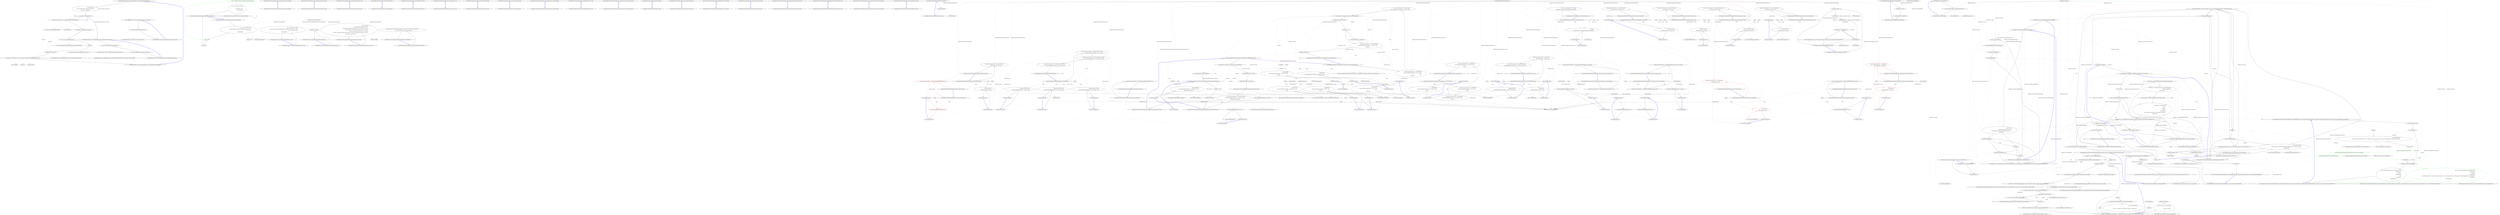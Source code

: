 digraph  {
n0 [label="Entry Hangfire.SqlServer.Tests.CountersAggregatorFacts.CountersAggregatorExecutesProperly()", span="12-12", cluster="Hangfire.SqlServer.Tests.CountersAggregatorFacts.CountersAggregatorExecutesProperly()"];
n1 [label="string createSql = @''\r\ninsert into HangFire.Counter ([Key], [Value], ExpireAt) \r\nvalues ('key', 1, @expireAt)''", span="14-16", cluster="Hangfire.SqlServer.Tests.CountersAggregatorFacts.CountersAggregatorExecutesProperly()"];
n2 [label="var connection = CreateConnection()", span="18-18", cluster="Hangfire.SqlServer.Tests.CountersAggregatorFacts.CountersAggregatorExecutesProperly()"];
n3 [label="connection.Execute(createSql, new { expireAt = DateTime.UtcNow.AddHours(1) })", span="21-21", cluster="Hangfire.SqlServer.Tests.CountersAggregatorFacts.CountersAggregatorExecutesProperly()"];
n10 [label="Entry Hangfire.SqlServer.Tests.CountersAggregatorFacts.CreateConnection()", span="35-35", cluster="Hangfire.SqlServer.Tests.CountersAggregatorFacts.CreateConnection()"];
n4 [label="var aggregator = CreateAggregator(connection)", span="23-23", cluster="Hangfire.SqlServer.Tests.CountersAggregatorFacts.CountersAggregatorExecutesProperly()"];
n8 [label="Assert.Equal(1, connection.Query<int>(@''select count(*) from HangFire.AggregatedCounter'').Single())", span="31-31", cluster="Hangfire.SqlServer.Tests.CountersAggregatorFacts.CountersAggregatorExecutesProperly()"];
n11 [label="Entry System.DateTime.AddHours(double)", span="0-0", cluster="System.DateTime.AddHours(double)"];
n12 [label="Entry Unk.Execute", span="", cluster="Unk.Execute"];
n5 [label="var cts = new CancellationTokenSource()", span="24-24", cluster="Hangfire.SqlServer.Tests.CountersAggregatorFacts.CountersAggregatorExecutesProperly()"];
n13 [label="Entry Hangfire.SqlServer.Tests.CountersAggregatorFacts.CreateAggregator(SqlConnection)", span="40-40", cluster="Hangfire.SqlServer.Tests.CountersAggregatorFacts.CreateAggregator(SqlConnection)"];
n7 [label="aggregator.Execute(cts.Token)", span="28-28", cluster="Hangfire.SqlServer.Tests.CountersAggregatorFacts.CountersAggregatorExecutesProperly()"];
n6 [label="cts.Cancel()", span="25-25", cluster="Hangfire.SqlServer.Tests.CountersAggregatorFacts.CountersAggregatorExecutesProperly()"];
n14 [label="Entry System.Threading.CancellationTokenSource.CancellationTokenSource()", span="0-0", cluster="System.Threading.CancellationTokenSource.CancellationTokenSource()"];
n15 [label="Entry System.Threading.CancellationTokenSource.Cancel()", span="0-0", cluster="System.Threading.CancellationTokenSource.Cancel()"];
n16 [label="Entry Hangfire.SqlServer.CountersAggregator.Execute(System.Threading.CancellationToken)", span="42-42", cluster="Hangfire.SqlServer.CountersAggregator.Execute(System.Threading.CancellationToken)"];
n9 [label="Exit Hangfire.SqlServer.Tests.CountersAggregatorFacts.CountersAggregatorExecutesProperly()", span="12-12", cluster="Hangfire.SqlServer.Tests.CountersAggregatorFacts.CountersAggregatorExecutesProperly()"];
n17 [label="Entry Unk.>", span="", cluster="Unk.>"];
n18 [label="Entry Unk.Single", span="", cluster="Unk.Single"];
n19 [label="Entry Unk.Equal", span="", cluster="Unk.Equal"];
n20 [label="return ConnectionUtils.CreateConnection();", span="37-37", cluster="Hangfire.SqlServer.Tests.CountersAggregatorFacts.CreateConnection()"];
n21 [label="Exit Hangfire.SqlServer.Tests.CountersAggregatorFacts.CreateConnection()", span="35-35", cluster="Hangfire.SqlServer.Tests.CountersAggregatorFacts.CreateConnection()"];
n22 [label="Entry Hangfire.SqlServer.Tests.ConnectionUtils.CreateConnection()", span="37-37", cluster="Hangfire.SqlServer.Tests.ConnectionUtils.CreateConnection()"];
n23 [label="var storage = new SqlServerStorage(connection)", span="42-42", cluster="Hangfire.SqlServer.Tests.CountersAggregatorFacts.CreateAggregator(SqlConnection)"];
n24 [label="return new CountersAggregator(storage, TimeSpan.Zero);", span="43-43", cluster="Hangfire.SqlServer.Tests.CountersAggregatorFacts.CreateAggregator(SqlConnection)"];
n26 [label="Entry Hangfire.SqlServer.SqlServerStorage.SqlServerStorage(SqlConnection)", span="93-93", cluster="Hangfire.SqlServer.SqlServerStorage.SqlServerStorage(SqlConnection)"];
n25 [label="Exit Hangfire.SqlServer.Tests.CountersAggregatorFacts.CreateAggregator(SqlConnection)", span="40-40", cluster="Hangfire.SqlServer.Tests.CountersAggregatorFacts.CreateAggregator(SqlConnection)"];
n27 [label="Entry Hangfire.SqlServer.CountersAggregator.CountersAggregator(Hangfire.SqlServer.SqlServerStorage, System.TimeSpan)", span="34-34", cluster="Hangfire.SqlServer.CountersAggregator.CountersAggregator(Hangfire.SqlServer.SqlServerStorage, System.TimeSpan)"];
d7 [label="var data = JobHelper.FromJson<InvocationData>(job.InvocationData)", span="29-29", cluster="HangFire.SqlServer.SqlStoredJobs.GetStateAndInvocationData(string)", color=green, community=0];
d4 [label="var job = _connection.Query<Job>(\r\n                @''select InvocationData, State from HangFire.Job where id = @id'',\r\n                new { id = id })\r\n                .SingleOrDefault()", span="22-25", cluster="HangFire.SqlServer.SqlStoredJobs.GetStateAndInvocationData(string)"];
d5 [label="job == null", span="27-27", cluster="HangFire.SqlServer.SqlStoredJobs.GetStateAndInvocationData(string)"];
d8 [label="return new StateAndInvocationData\r\n            {\r\n                InvocationData = data,\r\n                State = job.State,\r\n            };", span="31-35", cluster="HangFire.SqlServer.SqlStoredJobs.GetStateAndInvocationData(string)"];
d10 [label="Entry Unk.>", span="", cluster="Unk.>"];
d23 [label="HangFire.SqlServer.SqlStoredJobs", span=""];
d3 [label="Entry HangFire.SqlServer.SqlStoredJobs.GetStateAndInvocationData(string)", span="20-20", cluster="HangFire.SqlServer.SqlStoredJobs.GetStateAndInvocationData(string)"];
d11 [label="Entry Unk.SingleOrDefault", span="", cluster="Unk.SingleOrDefault"];
d6 [label="return null;", span="27-27", cluster="HangFire.SqlServer.SqlStoredJobs.GetStateAndInvocationData(string)"];
d9 [label="Exit HangFire.SqlServer.SqlStoredJobs.GetStateAndInvocationData(string)", span="20-20", cluster="HangFire.SqlServer.SqlStoredJobs.GetStateAndInvocationData(string)"];
d12 [label="Entry HangFire.Storage.StateAndInvocationData.StateAndInvocationData()", span="2-2", cluster="HangFire.Storage.StateAndInvocationData.StateAndInvocationData()"];
d18 [label="return _connection.Query<string>(\r\n                @''select Value from HangFire.JobParameter where JobId = @id and Name = @name'',\r\n                new { id = id, name = name })\r\n                .SingleOrDefault();", span="51-54", cluster="HangFire.SqlServer.SqlStoredJobs.GetParameter(string, string)"];
d1 [label="_connection = connection", span="17-17", cluster="HangFire.SqlServer.SqlStoredJobs.SqlStoredJobs(SqlConnection)"];
d14 [label="_connection.Execute(\r\n                @''merge HangFire.JobParameter as Target ''\r\n                + @''using (VALUES (@jobId, @name, @value)) as Source (JobId, Name, Value) ''\r\n                + @''on Target.JobId = Source.JobId AND Target.Name = Source.Name ''\r\n                + @''when matched then update set Value = Source.Value ''\r\n                + @''when not matched then insert (JobId, Name, Value) values (Source.JobId, Source.Name, Source.Value);'',\r\n                new { jobId = id, name, value })", span="40-46", cluster="HangFire.SqlServer.SqlStoredJobs.SetParameter(string, string, string)"];
d21 [label="_connection.Execute(''delete from HangFire.JobQueue where JobId = @id and Queue = @queueName'',\r\n                new { id = payload.Id, queueName = payload.Queue })", span="59-60", cluster="HangFire.SqlServer.SqlStoredJobs.Complete(HangFire.Server.JobPayload)"];
d17 [label="Entry HangFire.SqlServer.SqlStoredJobs.GetParameter(string, string)", span="49-49", cluster="HangFire.SqlServer.SqlStoredJobs.GetParameter(string, string)"];
d19 [label="Exit HangFire.SqlServer.SqlStoredJobs.GetParameter(string, string)", span="49-49", cluster="HangFire.SqlServer.SqlStoredJobs.GetParameter(string, string)"];
d0 [label="Entry HangFire.SqlServer.SqlStoredJobs.SqlStoredJobs(SqlConnection)", span="15-15", cluster="HangFire.SqlServer.SqlStoredJobs.SqlStoredJobs(SqlConnection)"];
d2 [label="Exit HangFire.SqlServer.SqlStoredJobs.SqlStoredJobs(SqlConnection)", span="15-15", cluster="HangFire.SqlServer.SqlStoredJobs.SqlStoredJobs(SqlConnection)"];
d13 [label="Entry HangFire.SqlServer.SqlStoredJobs.SetParameter(string, string, string)", span="38-38", cluster="HangFire.SqlServer.SqlStoredJobs.SetParameter(string, string, string)"];
d15 [label="Exit HangFire.SqlServer.SqlStoredJobs.SetParameter(string, string, string)", span="38-38", cluster="HangFire.SqlServer.SqlStoredJobs.SetParameter(string, string, string)"];
d16 [label="Entry Unk.Execute", span="", cluster="Unk.Execute"];
d20 [label="Entry HangFire.SqlServer.SqlStoredJobs.Complete(HangFire.Server.JobPayload)", span="57-57", cluster="HangFire.SqlServer.SqlStoredJobs.Complete(HangFire.Server.JobPayload)"];
d22 [label="Exit HangFire.SqlServer.SqlStoredJobs.Complete(HangFire.Server.JobPayload)", span="57-57", cluster="HangFire.SqlServer.SqlStoredJobs.Complete(HangFire.Server.JobPayload)"];
m1_0 [label="Entry HangFire.Storage.IWriteOnlyTransaction.ExpireJob(string, System.TimeSpan)", span="24-24", cluster="HangFire.Storage.IWriteOnlyTransaction.ExpireJob(string, System.TimeSpan)", file="IWriteOnlyTransaction.cs"];
m1_1 [label="Exit HangFire.Storage.IWriteOnlyTransaction.ExpireJob(string, System.TimeSpan)", span="24-24", cluster="HangFire.Storage.IWriteOnlyTransaction.ExpireJob(string, System.TimeSpan)", file="IWriteOnlyTransaction.cs"];
m1_22 [label="Entry HangFire.Storage.IWriteOnlyTransaction.RemoveFromSet(string, string)", span="41-41", cluster="HangFire.Storage.IWriteOnlyTransaction.RemoveFromSet(string, string)", file="IWriteOnlyTransaction.cs"];
m1_23 [label="Exit HangFire.Storage.IWriteOnlyTransaction.RemoveFromSet(string, string)", span="41-41", cluster="HangFire.Storage.IWriteOnlyTransaction.RemoveFromSet(string, string)", file="IWriteOnlyTransaction.cs"];
m1_26 [label="Entry HangFire.Storage.IWriteOnlyTransaction.RemoveFromList(string, string)", span="45-45", cluster="HangFire.Storage.IWriteOnlyTransaction.RemoveFromList(string, string)", file="IWriteOnlyTransaction.cs"];
m1_27 [label="Exit HangFire.Storage.IWriteOnlyTransaction.RemoveFromList(string, string)", span="45-45", cluster="HangFire.Storage.IWriteOnlyTransaction.RemoveFromList(string, string)", file="IWriteOnlyTransaction.cs"];
m1_2 [label="Entry HangFire.Storage.IWriteOnlyTransaction.PersistJob(string)", span="25-25", cluster="HangFire.Storage.IWriteOnlyTransaction.PersistJob(string)", file="IWriteOnlyTransaction.cs"];
m1_3 [label="Exit HangFire.Storage.IWriteOnlyTransaction.PersistJob(string)", span="25-25", cluster="HangFire.Storage.IWriteOnlyTransaction.PersistJob(string)", file="IWriteOnlyTransaction.cs"];
m1_18 [label="Entry HangFire.Storage.IWriteOnlyTransaction.AddToSet(string, string)", span="39-39", cluster="HangFire.Storage.IWriteOnlyTransaction.AddToSet(string, string)", file="IWriteOnlyTransaction.cs"];
m1_19 [label="Exit HangFire.Storage.IWriteOnlyTransaction.AddToSet(string, string)", span="39-39", cluster="HangFire.Storage.IWriteOnlyTransaction.AddToSet(string, string)", file="IWriteOnlyTransaction.cs"];
m1_28 [label="Entry HangFire.Storage.IWriteOnlyTransaction.TrimList(string, int, int)", span="46-46", cluster="HangFire.Storage.IWriteOnlyTransaction.TrimList(string, int, int)", file="IWriteOnlyTransaction.cs"];
m1_29 [label="Exit HangFire.Storage.IWriteOnlyTransaction.TrimList(string, int, int)", span="46-46", cluster="HangFire.Storage.IWriteOnlyTransaction.TrimList(string, int, int)", file="IWriteOnlyTransaction.cs"];
m1_32 [label="Entry HangFire.Storage.IWriteOnlyTransaction.DecrementValue(string)", span="50-50", cluster="HangFire.Storage.IWriteOnlyTransaction.DecrementValue(string)", file="IWriteOnlyTransaction.cs"];
m1_33 [label="Exit HangFire.Storage.IWriteOnlyTransaction.DecrementValue(string)", span="50-50", cluster="HangFire.Storage.IWriteOnlyTransaction.DecrementValue(string)", file="IWriteOnlyTransaction.cs"];
m1_30 [label="Entry HangFire.Storage.IWriteOnlyTransaction.IncrementValue(string)", span="49-49", cluster="HangFire.Storage.IWriteOnlyTransaction.IncrementValue(string)", file="IWriteOnlyTransaction.cs"];
m1_31 [label="Exit HangFire.Storage.IWriteOnlyTransaction.IncrementValue(string)", span="49-49", cluster="HangFire.Storage.IWriteOnlyTransaction.IncrementValue(string)", file="IWriteOnlyTransaction.cs"];
m1_34 [label="Entry HangFire.Storage.IWriteOnlyTransaction.ExpireValue(string, System.TimeSpan)", span="51-51", cluster="HangFire.Storage.IWriteOnlyTransaction.ExpireValue(string, System.TimeSpan)", file="IWriteOnlyTransaction.cs"];
m1_35 [label="Exit HangFire.Storage.IWriteOnlyTransaction.ExpireValue(string, System.TimeSpan)", span="51-51", cluster="HangFire.Storage.IWriteOnlyTransaction.ExpireValue(string, System.TimeSpan)", file="IWriteOnlyTransaction.cs"];
m1_8 [label="Entry HangFire.Storage.IWriteOnlyTransaction.AddToQueue(string, string)", span="30-30", cluster="HangFire.Storage.IWriteOnlyTransaction.AddToQueue(string, string)", file="IWriteOnlyTransaction.cs"];
m1_9 [label="Exit HangFire.Storage.IWriteOnlyTransaction.AddToQueue(string, string)", span="30-30", cluster="HangFire.Storage.IWriteOnlyTransaction.AddToQueue(string, string)", file="IWriteOnlyTransaction.cs"];
m1_12 [label="Entry HangFire.Storage.IWriteOnlyTransaction.IncrementCounter(string, System.TimeSpan)", span="34-34", cluster="HangFire.Storage.IWriteOnlyTransaction.IncrementCounter(string, System.TimeSpan)", file="IWriteOnlyTransaction.cs"];
m1_13 [label="Exit HangFire.Storage.IWriteOnlyTransaction.IncrementCounter(string, System.TimeSpan)", span="34-34", cluster="HangFire.Storage.IWriteOnlyTransaction.IncrementCounter(string, System.TimeSpan)", file="IWriteOnlyTransaction.cs"];
m1_36 [label="Entry HangFire.Storage.IWriteOnlyTransaction.Commit()", span="53-53", cluster="HangFire.Storage.IWriteOnlyTransaction.Commit()", file="IWriteOnlyTransaction.cs"];
m1_37 [label="Exit HangFire.Storage.IWriteOnlyTransaction.Commit()", span="53-53", cluster="HangFire.Storage.IWriteOnlyTransaction.Commit()", file="IWriteOnlyTransaction.cs"];
m1_10 [label="Entry HangFire.Storage.IWriteOnlyTransaction.IncrementCounter(string)", span="33-33", cluster="HangFire.Storage.IWriteOnlyTransaction.IncrementCounter(string)", file="IWriteOnlyTransaction.cs"];
m1_11 [label="Exit HangFire.Storage.IWriteOnlyTransaction.IncrementCounter(string)", span="33-33", cluster="HangFire.Storage.IWriteOnlyTransaction.IncrementCounter(string)", file="IWriteOnlyTransaction.cs"];
m1_20 [label="Entry HangFire.Storage.IWriteOnlyTransaction.AddToSet(string, string, double)", span="40-40", cluster="HangFire.Storage.IWriteOnlyTransaction.AddToSet(string, string, double)", file="IWriteOnlyTransaction.cs"];
m1_21 [label="Exit HangFire.Storage.IWriteOnlyTransaction.AddToSet(string, string, double)", span="40-40", cluster="HangFire.Storage.IWriteOnlyTransaction.AddToSet(string, string, double)", file="IWriteOnlyTransaction.cs"];
m1_14 [label="Entry HangFire.Storage.IWriteOnlyTransaction.DecrementCounter(string)", span="35-35", cluster="HangFire.Storage.IWriteOnlyTransaction.DecrementCounter(string)", file="IWriteOnlyTransaction.cs"];
m1_15 [label="Exit HangFire.Storage.IWriteOnlyTransaction.DecrementCounter(string)", span="35-35", cluster="HangFire.Storage.IWriteOnlyTransaction.DecrementCounter(string)", file="IWriteOnlyTransaction.cs"];
m1_4 [label="Entry HangFire.Storage.IWriteOnlyTransaction.SetJobState(string, HangFire.States.State)", span="26-26", cluster="HangFire.Storage.IWriteOnlyTransaction.SetJobState(string, HangFire.States.State)", file="IWriteOnlyTransaction.cs"];
m1_5 [label="Exit HangFire.Storage.IWriteOnlyTransaction.SetJobState(string, HangFire.States.State)", span="26-26", cluster="HangFire.Storage.IWriteOnlyTransaction.SetJobState(string, HangFire.States.State)", file="IWriteOnlyTransaction.cs"];
m1_6 [label="Entry HangFire.Storage.IWriteOnlyTransaction.AddJobState(string, HangFire.States.State)", span="27-27", cluster="HangFire.Storage.IWriteOnlyTransaction.AddJobState(string, HangFire.States.State)", file="IWriteOnlyTransaction.cs"];
m1_7 [label="Exit HangFire.Storage.IWriteOnlyTransaction.AddJobState(string, HangFire.States.State)", span="27-27", cluster="HangFire.Storage.IWriteOnlyTransaction.AddJobState(string, HangFire.States.State)", file="IWriteOnlyTransaction.cs"];
m1_16 [label="Entry HangFire.Storage.IWriteOnlyTransaction.DecrementCounter(string, System.TimeSpan)", span="36-36", cluster="HangFire.Storage.IWriteOnlyTransaction.DecrementCounter(string, System.TimeSpan)", file="IWriteOnlyTransaction.cs"];
m1_17 [label="Exit HangFire.Storage.IWriteOnlyTransaction.DecrementCounter(string, System.TimeSpan)", span="36-36", cluster="HangFire.Storage.IWriteOnlyTransaction.DecrementCounter(string, System.TimeSpan)", file="IWriteOnlyTransaction.cs"];
m1_24 [label="Entry HangFire.Storage.IWriteOnlyTransaction.InsertToList(string, string)", span="44-44", cluster="HangFire.Storage.IWriteOnlyTransaction.InsertToList(string, string)", file="IWriteOnlyTransaction.cs"];
m1_25 [label="Exit HangFire.Storage.IWriteOnlyTransaction.InsertToList(string, string)", span="44-44", cluster="HangFire.Storage.IWriteOnlyTransaction.InsertToList(string, string)", file="IWriteOnlyTransaction.cs"];
m2_6 [label="Entry HangFire.Redis.RedisWriteOnlyTransaction.Dispose()", span="36-36", cluster="HangFire.Redis.RedisWriteOnlyTransaction.Dispose()", file="RedisWriteOnlyTransaction.cs"];
m2_7 [label="_transaction.Dispose()", span="38-38", cluster="HangFire.Redis.RedisWriteOnlyTransaction.Dispose()", file="RedisWriteOnlyTransaction.cs"];
m2_8 [label="Exit HangFire.Redis.RedisWriteOnlyTransaction.Dispose()", span="36-36", cluster="HangFire.Redis.RedisWriteOnlyTransaction.Dispose()", file="RedisWriteOnlyTransaction.cs"];
m2_128 [label="_transaction.QueueCommand(x => x.ExpireEntryIn(RedisStorage.Prefix + key, expireIn))", span="158-158", cluster="HangFire.Redis.RedisWriteOnlyTransaction.DecrementCounter(string, System.TimeSpan)", file="RedisWriteOnlyTransaction.cs"];
m2_126 [label="Entry HangFire.Redis.RedisWriteOnlyTransaction.DecrementCounter(string, System.TimeSpan)", span="155-155", cluster="HangFire.Redis.RedisWriteOnlyTransaction.DecrementCounter(string, System.TimeSpan)", file="RedisWriteOnlyTransaction.cs"];
m2_127 [label="_transaction.QueueCommand(x => x.DecrementValue(RedisStorage.Prefix + key))", span="157-157", cluster="HangFire.Redis.RedisWriteOnlyTransaction.DecrementCounter(string, System.TimeSpan)", file="RedisWriteOnlyTransaction.cs"];
m2_129 [label="Exit HangFire.Redis.RedisWriteOnlyTransaction.DecrementCounter(string, System.TimeSpan)", span="155-155", cluster="HangFire.Redis.RedisWriteOnlyTransaction.DecrementCounter(string, System.TimeSpan)", file="RedisWriteOnlyTransaction.cs"];
m2_5 [label="Entry System.ArgumentNullException.ArgumentNullException(string)", span="0-0", cluster="System.ArgumentNullException.ArgumentNullException(string)", file="RedisWriteOnlyTransaction.cs"];
m2_90 [label="Entry Unk.EnqueueItemOnList", span="", cluster="Unk.EnqueueItemOnList", file="RedisWriteOnlyTransaction.cs"];
m2_65 [label="Entry System.Collections.Generic.Dictionary<TKey, TValue>.Add(TKey, TValue)", span="0-0", cluster="System.Collections.Generic.Dictionary<TKey, TValue>.Add(TKey, TValue)", file="RedisWriteOnlyTransaction.cs"];
m2_156 [label="Entry HangFire.Redis.RedisWriteOnlyTransaction.InsertToList(string, string)", span="179-179", cluster="HangFire.Redis.RedisWriteOnlyTransaction.InsertToList(string, string)", file="RedisWriteOnlyTransaction.cs"];
m2_157 [label="_transaction.QueueCommand(x => x.EnqueueItemOnList(\r\n                RedisStorage.Prefix + key, value))", span="181-182", cluster="HangFire.Redis.RedisWriteOnlyTransaction.InsertToList(string, string)", file="RedisWriteOnlyTransaction.cs"];
m2_158 [label="Exit HangFire.Redis.RedisWriteOnlyTransaction.InsertToList(string, string)", span="179-179", cluster="HangFire.Redis.RedisWriteOnlyTransaction.InsertToList(string, string)", file="RedisWriteOnlyTransaction.cs"];
m2_78 [label="Entry Unk.SetRangeInHash", span="", cluster="Unk.SetRangeInHash", file="RedisWriteOnlyTransaction.cs"];
m2_111 [label="_transaction.QueueCommand(x => x.ExpireEntryIn(RedisStorage.Prefix + key, expireIn))", span="147-147", cluster="HangFire.Redis.RedisWriteOnlyTransaction.IncrementCounter(string, System.TimeSpan)", file="RedisWriteOnlyTransaction.cs"];
m2_109 [label="Entry HangFire.Redis.RedisWriteOnlyTransaction.IncrementCounter(string, System.TimeSpan)", span="144-144", cluster="HangFire.Redis.RedisWriteOnlyTransaction.IncrementCounter(string, System.TimeSpan)", file="RedisWriteOnlyTransaction.cs"];
m2_110 [label="_transaction.QueueCommand(x => x.IncrementValue(RedisStorage.Prefix + key))", span="146-146", cluster="HangFire.Redis.RedisWriteOnlyTransaction.IncrementCounter(string, System.TimeSpan)", file="RedisWriteOnlyTransaction.cs"];
m2_112 [label="Exit HangFire.Redis.RedisWriteOnlyTransaction.IncrementCounter(string, System.TimeSpan)", span="144-144", cluster="HangFire.Redis.RedisWriteOnlyTransaction.IncrementCounter(string, System.TimeSpan)", file="RedisWriteOnlyTransaction.cs"];
m2_169 [label="Entry HangFire.Redis.RedisWriteOnlyTransaction.TrimList(string, int, int)", span="191-191", cluster="HangFire.Redis.RedisWriteOnlyTransaction.TrimList(string, int, int)", file="RedisWriteOnlyTransaction.cs"];
m2_170 [label="_transaction.QueueCommand(x => x.TrimList(\r\n                RedisStorage.Prefix + key, keepStartingFrom, keepEndingAt))", span="194-195", cluster="HangFire.Redis.RedisWriteOnlyTransaction.TrimList(string, int, int)", file="RedisWriteOnlyTransaction.cs"];
m2_171 [label="Exit HangFire.Redis.RedisWriteOnlyTransaction.TrimList(string, int, int)", span="191-191", cluster="HangFire.Redis.RedisWriteOnlyTransaction.TrimList(string, int, int)", file="RedisWriteOnlyTransaction.cs"];
m2_55 [label="_transaction.QueueCommand(x => x.RemoveEntry(\r\n                String.Format(RedisStorage.Prefix + ''job:{0}:state'', jobId)))", span="94-95", cluster="HangFire.Redis.RedisWriteOnlyTransaction.SetJobState(string, HangFire.States.State)", file="RedisWriteOnlyTransaction.cs"];
m2_53 [label="Entry HangFire.Redis.RedisWriteOnlyTransaction.SetJobState(string, HangFire.States.State)", span="87-87", cluster="HangFire.Redis.RedisWriteOnlyTransaction.SetJobState(string, HangFire.States.State)", file="RedisWriteOnlyTransaction.cs"];
m2_54 [label="_transaction.QueueCommand(x => x.SetEntryInHash(\r\n                String.Format(RedisStorage.Prefix + ''job:{0}'', jobId),\r\n                ''State'',\r\n                state.Name))", span="89-92", cluster="HangFire.Redis.RedisWriteOnlyTransaction.SetJobState(string, HangFire.States.State)", file="RedisWriteOnlyTransaction.cs"];
m2_56 [label="var storedData = new Dictionary<string, string>(state.SerializeData())", span="101-101", cluster="HangFire.Redis.RedisWriteOnlyTransaction.SetJobState(string, HangFire.States.State)", file="RedisWriteOnlyTransaction.cs"];
m2_57 [label="storedData.Add(''State'', state.Name)", span="102-102", cluster="HangFire.Redis.RedisWriteOnlyTransaction.SetJobState(string, HangFire.States.State)", file="RedisWriteOnlyTransaction.cs"];
m2_58 [label="state.Reason != null", span="104-104", cluster="HangFire.Redis.RedisWriteOnlyTransaction.SetJobState(string, HangFire.States.State)", file="RedisWriteOnlyTransaction.cs"];
m2_59 [label="storedData.Add(''Reason'', state.Reason)", span="106-106", cluster="HangFire.Redis.RedisWriteOnlyTransaction.SetJobState(string, HangFire.States.State)", file="RedisWriteOnlyTransaction.cs"];
m2_60 [label="_transaction.QueueCommand(x => x.SetRangeInHash(\r\n                String.Format(RedisStorage.Prefix + ''job:{0}:state'', jobId),\r\n                storedData))", span="109-111", cluster="HangFire.Redis.RedisWriteOnlyTransaction.SetJobState(string, HangFire.States.State)", file="RedisWriteOnlyTransaction.cs"];
m2_61 [label="AddJobState(jobId, state)", span="113-113", cluster="HangFire.Redis.RedisWriteOnlyTransaction.SetJobState(string, HangFire.States.State)", file="RedisWriteOnlyTransaction.cs"];
m2_62 [label="Exit HangFire.Redis.RedisWriteOnlyTransaction.SetJobState(string, HangFire.States.State)", span="87-87", cluster="HangFire.Redis.RedisWriteOnlyTransaction.SetJobState(string, HangFire.States.State)", file="RedisWriteOnlyTransaction.cs"];
m2_70 [label="Entry Unk.SetEntryInHash", span="", cluster="Unk.SetEntryInHash", file="RedisWriteOnlyTransaction.cs"];
m2_98 [label="Entry Unk.AddItemToSet", span="", cluster="Unk.AddItemToSet", file="RedisWriteOnlyTransaction.cs"];
m2_30 [label="Entry string.Format(string, object)", span="0-0", cluster="string.Format(string, object)", file="RedisWriteOnlyTransaction.cs"];
m2_189 [label="_transaction.QueueCommand(x => x.ExpireEntryIn(\r\n                RedisStorage.Prefix + key, expireIn))", span="211-212", cluster="HangFire.Redis.RedisWriteOnlyTransaction.ExpireValue(string, System.TimeSpan)", color=red, community=1, file="RedisWriteOnlyTransaction.cs"];
m2_188 [label="Entry HangFire.Redis.RedisWriteOnlyTransaction.ExpireValue(string, System.TimeSpan)", span="209-209", cluster="HangFire.Redis.RedisWriteOnlyTransaction.ExpireValue(string, System.TimeSpan)", file="RedisWriteOnlyTransaction.cs"];
m2_190 [label="Exit HangFire.Redis.RedisWriteOnlyTransaction.ExpireValue(string, System.TimeSpan)", span="209-209", cluster="HangFire.Redis.RedisWriteOnlyTransaction.ExpireValue(string, System.TimeSpan)", file="RedisWriteOnlyTransaction.cs"];
m2_74 [label="Entry Unk.RemoveEntry", span="", cluster="Unk.RemoveEntry", file="RedisWriteOnlyTransaction.cs"];
m2_108 [label="Entry Unk.IncrementValue", span="", cluster="Unk.IncrementValue", file="RedisWriteOnlyTransaction.cs"];
m2_38 [label="Entry HangFire.Redis.RedisWriteOnlyTransaction.PersistJob(string)", span="77-77", cluster="HangFire.Redis.RedisWriteOnlyTransaction.PersistJob(string)", file="RedisWriteOnlyTransaction.cs"];
m2_39 [label="_transaction.QueueCommand(x => ((IRedisNativeClient)x).Persist(\r\n                String.Format(RedisStorage.Prefix + ''job:{0}'', jobId)))", span="79-80", cluster="HangFire.Redis.RedisWriteOnlyTransaction.PersistJob(string)", file="RedisWriteOnlyTransaction.cs"];
m2_40 [label="_transaction.QueueCommand(x => ((IRedisNativeClient)x).Persist(\r\n                String.Format(RedisStorage.Prefix + ''job:{0}:history'', jobId)))", span="81-82", cluster="HangFire.Redis.RedisWriteOnlyTransaction.PersistJob(string)", file="RedisWriteOnlyTransaction.cs"];
m2_41 [label="_transaction.QueueCommand(x => ((IRedisNativeClient)x).Persist(\r\n                String.Format(RedisStorage.Prefix + ''job:{0}:state'', jobId)))", span="83-84", cluster="HangFire.Redis.RedisWriteOnlyTransaction.PersistJob(string)", file="RedisWriteOnlyTransaction.cs"];
m2_42 [label="Exit HangFire.Redis.RedisWriteOnlyTransaction.PersistJob(string)", span="77-77", cluster="HangFire.Redis.RedisWriteOnlyTransaction.PersistJob(string)", file="RedisWriteOnlyTransaction.cs"];
m2_31 [label="Entry Unk.ExpireEntryIn", span="", cluster="Unk.ExpireEntryIn", file="RedisWriteOnlyTransaction.cs"];
m2_142 [label="Entry Unk.AddItemToSortedSet", span="", cluster="Unk.AddItemToSortedSet", file="RedisWriteOnlyTransaction.cs"];
m2_119 [label="Entry HangFire.Redis.RedisWriteOnlyTransaction.DecrementCounter(string)", span="150-150", cluster="HangFire.Redis.RedisWriteOnlyTransaction.DecrementCounter(string)", file="RedisWriteOnlyTransaction.cs"];
m2_120 [label="_transaction.QueueCommand(x => x.DecrementValue(RedisStorage.Prefix + key))", span="152-152", cluster="HangFire.Redis.RedisWriteOnlyTransaction.DecrementCounter(string)", file="RedisWriteOnlyTransaction.cs"];
m2_121 [label="Exit HangFire.Redis.RedisWriteOnlyTransaction.DecrementCounter(string)", span="150-150", cluster="HangFire.Redis.RedisWriteOnlyTransaction.DecrementCounter(string)", file="RedisWriteOnlyTransaction.cs"];
m2_136 [label="Entry HangFire.Redis.RedisWriteOnlyTransaction.AddToSet(string, string)", span="161-161", cluster="HangFire.Redis.RedisWriteOnlyTransaction.AddToSet(string, string)", file="RedisWriteOnlyTransaction.cs"];
m2_137 [label="_transaction.QueueCommand(x => x.AddItemToSortedSet(\r\n                RedisStorage.Prefix + key, value))", span="163-164", cluster="HangFire.Redis.RedisWriteOnlyTransaction.AddToSet(string, string)", file="RedisWriteOnlyTransaction.cs"];
m2_138 [label="Exit HangFire.Redis.RedisWriteOnlyTransaction.AddToSet(string, string)", span="161-161", cluster="HangFire.Redis.RedisWriteOnlyTransaction.AddToSet(string, string)", file="RedisWriteOnlyTransaction.cs"];
m2_149 [label="Entry HangFire.Redis.RedisWriteOnlyTransaction.RemoveFromSet(string, string)", span="173-173", cluster="HangFire.Redis.RedisWriteOnlyTransaction.RemoveFromSet(string, string)", file="RedisWriteOnlyTransaction.cs"];
m2_150 [label="_transaction.QueueCommand(x => x.RemoveItemFromSortedSet(\r\n                RedisStorage.Prefix + key, value))", span="175-176", cluster="HangFire.Redis.RedisWriteOnlyTransaction.RemoveFromSet(string, string)", file="RedisWriteOnlyTransaction.cs"];
m2_151 [label="Exit HangFire.Redis.RedisWriteOnlyTransaction.RemoveFromSet(string, string)", span="173-173", cluster="HangFire.Redis.RedisWriteOnlyTransaction.RemoveFromSet(string, string)", file="RedisWriteOnlyTransaction.cs"];
m2_63 [label="Entry System.Collections.Generic.Dictionary<TKey, TValue>.Dictionary(System.Collections.Generic.IDictionary<TKey, TValue>)", span="0-0", cluster="System.Collections.Generic.Dictionary<TKey, TValue>.Dictionary(System.Collections.Generic.IDictionary<TKey, TValue>)", file="RedisWriteOnlyTransaction.cs"];
m2_9 [label="Entry Unk.Dispose", span="", cluster="Unk.Dispose", file="RedisWriteOnlyTransaction.cs"];
m2_10 [label="Entry HangFire.Redis.RedisWriteOnlyTransaction.Commit()", span="41-41", cluster="HangFire.Redis.RedisWriteOnlyTransaction.Commit()", file="RedisWriteOnlyTransaction.cs"];
m2_11 [label="!_transaction.Commit()", span="43-43", cluster="HangFire.Redis.RedisWriteOnlyTransaction.Commit()", file="RedisWriteOnlyTransaction.cs"];
m2_12 [label="int replayCount = 1", span="49-49", cluster="HangFire.Redis.RedisWriteOnlyTransaction.Commit()", file="RedisWriteOnlyTransaction.cs"];
m2_13 [label="int maxReplayCount = 3", span="50-50", cluster="HangFire.Redis.RedisWriteOnlyTransaction.Commit()", file="RedisWriteOnlyTransaction.cs"];
m2_15 [label="replayCount++ >= maxReplayCount", span="54-54", cluster="HangFire.Redis.RedisWriteOnlyTransaction.Commit()", file="RedisWriteOnlyTransaction.cs"];
m2_14 [label="!_transaction.Replay()", span="52-52", cluster="HangFire.Redis.RedisWriteOnlyTransaction.Commit()", file="RedisWriteOnlyTransaction.cs"];
m2_16 [label="throw new RedisException(''Transaction commit was failed due to WATCH condition failure. Retry attempts exceeded.'');", span="56-56", cluster="HangFire.Redis.RedisWriteOnlyTransaction.Commit()", file="RedisWriteOnlyTransaction.cs"];
m2_17 [label="Exit HangFire.Redis.RedisWriteOnlyTransaction.Commit()", span="41-41", cluster="HangFire.Redis.RedisWriteOnlyTransaction.Commit()", file="RedisWriteOnlyTransaction.cs"];
m2_176 [label="Entry HangFire.Redis.RedisWriteOnlyTransaction.IncrementValue(string)", span="198-198", cluster="HangFire.Redis.RedisWriteOnlyTransaction.IncrementValue(string)", file="RedisWriteOnlyTransaction.cs"];
m2_177 [label="_transaction.QueueCommand(x => x.IncrementValue(\r\n                RedisStorage.Prefix + key))", span="200-201", cluster="HangFire.Redis.RedisWriteOnlyTransaction.IncrementValue(string)", color=red, community=1, file="RedisWriteOnlyTransaction.cs"];
m2_178 [label="Exit HangFire.Redis.RedisWriteOnlyTransaction.IncrementValue(string)", span="198-198", cluster="HangFire.Redis.RedisWriteOnlyTransaction.IncrementValue(string)", file="RedisWriteOnlyTransaction.cs"];
m2_64 [label="Entry HangFire.States.State.SerializeData()", span="27-27", cluster="HangFire.States.State.SerializeData()", file="RedisWriteOnlyTransaction.cs"];
m2_191 [label="Entry lambda expression", span="211-212", cluster="lambda expression", file="RedisWriteOnlyTransaction.cs"];
m2_28 [label="x.ExpireEntryIn(\r\n                String.Format(RedisStorage.Prefix + ''job:{0}'', jobId),\r\n                expireIn)", span="64-66", cluster="lambda expression", file="RedisWriteOnlyTransaction.cs"];
m2_33 [label="x.ExpireEntryIn(\r\n                String.Format(RedisStorage.Prefix + ''job:{0}:history'', jobId),\r\n                expireIn)", span="68-70", cluster="lambda expression", file="RedisWriteOnlyTransaction.cs"];
m2_36 [label="x.ExpireEntryIn(\r\n                String.Format(RedisStorage.Prefix + ''job:{0}:state'', jobId),\r\n                expireIn)", span="72-74", cluster="lambda expression", file="RedisWriteOnlyTransaction.cs"];
m2_27 [label="Entry lambda expression", span="64-66", cluster="lambda expression", file="RedisWriteOnlyTransaction.cs"];
m2_32 [label="Entry lambda expression", span="68-70", cluster="lambda expression", file="RedisWriteOnlyTransaction.cs"];
m2_35 [label="Entry lambda expression", span="72-74", cluster="lambda expression", file="RedisWriteOnlyTransaction.cs"];
m2_29 [label="Exit lambda expression", span="64-66", cluster="lambda expression", file="RedisWriteOnlyTransaction.cs"];
m2_34 [label="Exit lambda expression", span="68-70", cluster="lambda expression", file="RedisWriteOnlyTransaction.cs"];
m2_37 [label="Exit lambda expression", span="72-74", cluster="lambda expression", file="RedisWriteOnlyTransaction.cs"];
m2_44 [label="((IRedisNativeClient)x).Persist(\r\n                String.Format(RedisStorage.Prefix + ''job:{0}'', jobId))", span="79-80", cluster="lambda expression", file="RedisWriteOnlyTransaction.cs"];
m2_48 [label="((IRedisNativeClient)x).Persist(\r\n                String.Format(RedisStorage.Prefix + ''job:{0}:history'', jobId))", span="81-82", cluster="lambda expression", file="RedisWriteOnlyTransaction.cs"];
m2_51 [label="((IRedisNativeClient)x).Persist(\r\n                String.Format(RedisStorage.Prefix + ''job:{0}:state'', jobId))", span="83-84", cluster="lambda expression", file="RedisWriteOnlyTransaction.cs"];
m2_43 [label="Entry lambda expression", span="79-80", cluster="lambda expression", file="RedisWriteOnlyTransaction.cs"];
m2_47 [label="Entry lambda expression", span="81-82", cluster="lambda expression", file="RedisWriteOnlyTransaction.cs"];
m2_50 [label="Entry lambda expression", span="83-84", cluster="lambda expression", file="RedisWriteOnlyTransaction.cs"];
m2_45 [label="Exit lambda expression", span="79-80", cluster="lambda expression", file="RedisWriteOnlyTransaction.cs"];
m2_49 [label="Exit lambda expression", span="81-82", cluster="lambda expression", file="RedisWriteOnlyTransaction.cs"];
m2_52 [label="Exit lambda expression", span="83-84", cluster="lambda expression", file="RedisWriteOnlyTransaction.cs"];
m2_68 [label="x.SetEntryInHash(\r\n                String.Format(RedisStorage.Prefix + ''job:{0}'', jobId),\r\n                ''State'',\r\n                state.Name)", span="89-92", cluster="lambda expression", file="RedisWriteOnlyTransaction.cs"];
m2_72 [label="x.RemoveEntry(\r\n                String.Format(RedisStorage.Prefix + ''job:{0}:state'', jobId))", span="94-95", cluster="lambda expression", file="RedisWriteOnlyTransaction.cs"];
m2_76 [label="x.SetRangeInHash(\r\n                String.Format(RedisStorage.Prefix + ''job:{0}:state'', jobId),\r\n                storedData)", span="109-111", cluster="lambda expression", file="RedisWriteOnlyTransaction.cs"];
m2_67 [label="Entry lambda expression", span="89-92", cluster="lambda expression", file="RedisWriteOnlyTransaction.cs"];
m2_71 [label="Entry lambda expression", span="94-95", cluster="lambda expression", file="RedisWriteOnlyTransaction.cs"];
m2_75 [label="Entry lambda expression", span="109-111", cluster="lambda expression", file="RedisWriteOnlyTransaction.cs"];
m2_69 [label="Exit lambda expression", span="89-92", cluster="lambda expression", file="RedisWriteOnlyTransaction.cs"];
m2_73 [label="Exit lambda expression", span="94-95", cluster="lambda expression", file="RedisWriteOnlyTransaction.cs"];
m2_77 [label="Exit lambda expression", span="109-111", cluster="lambda expression", file="RedisWriteOnlyTransaction.cs"];
m2_87 [label="x.EnqueueItemOnList(\r\n                String.Format(RedisStorage.Prefix + ''job:{0}:history'', jobId),\r\n                JobHelper.ToJson(storedData))", span="125-127", cluster="lambda expression", file="RedisWriteOnlyTransaction.cs"];
m2_86 [label="Entry lambda expression", span="125-127", cluster="lambda expression", file="RedisWriteOnlyTransaction.cs"];
m2_88 [label="Exit lambda expression", span="125-127", cluster="lambda expression", file="RedisWriteOnlyTransaction.cs"];
m2_96 [label="x.AddItemToSet(\r\n                RedisStorage.Prefix + ''queues'', queue)", span="132-133", cluster="lambda expression", file="RedisWriteOnlyTransaction.cs"];
m2_100 [label="x.EnqueueItemOnList(\r\n                String.Format(RedisStorage.Prefix + ''queue:{0}'', queue), jobId)", span="135-136", cluster="lambda expression", file="RedisWriteOnlyTransaction.cs"];
m2_95 [label="Entry lambda expression", span="132-133", cluster="lambda expression", file="RedisWriteOnlyTransaction.cs"];
m2_99 [label="Entry lambda expression", span="135-136", cluster="lambda expression", file="RedisWriteOnlyTransaction.cs"];
m2_97 [label="Exit lambda expression", span="132-133", cluster="lambda expression", file="RedisWriteOnlyTransaction.cs"];
m2_101 [label="Exit lambda expression", span="135-136", cluster="lambda expression", file="RedisWriteOnlyTransaction.cs"];
m2_106 [label="x.IncrementValue(RedisStorage.Prefix + key)", span="141-141", cluster="lambda expression", file="RedisWriteOnlyTransaction.cs"];
m2_105 [label="Entry lambda expression", span="141-141", cluster="lambda expression", file="RedisWriteOnlyTransaction.cs"];
m2_107 [label="Exit lambda expression", span="141-141", cluster="lambda expression", file="RedisWriteOnlyTransaction.cs"];
m2_114 [label="x.IncrementValue(RedisStorage.Prefix + key)", span="146-146", cluster="lambda expression", file="RedisWriteOnlyTransaction.cs"];
m2_117 [label="x.ExpireEntryIn(RedisStorage.Prefix + key, expireIn)", span="147-147", cluster="lambda expression", file="RedisWriteOnlyTransaction.cs"];
m2_113 [label="Entry lambda expression", span="146-146", cluster="lambda expression", file="RedisWriteOnlyTransaction.cs"];
m2_116 [label="Entry lambda expression", span="147-147", cluster="lambda expression", file="RedisWriteOnlyTransaction.cs"];
m2_115 [label="Exit lambda expression", span="146-146", cluster="lambda expression", file="RedisWriteOnlyTransaction.cs"];
m2_118 [label="Exit lambda expression", span="147-147", cluster="lambda expression", file="RedisWriteOnlyTransaction.cs"];
m2_123 [label="x.DecrementValue(RedisStorage.Prefix + key)", span="152-152", cluster="lambda expression", file="RedisWriteOnlyTransaction.cs"];
m2_122 [label="Entry lambda expression", span="152-152", cluster="lambda expression", file="RedisWriteOnlyTransaction.cs"];
m2_124 [label="Exit lambda expression", span="152-152", cluster="lambda expression", file="RedisWriteOnlyTransaction.cs"];
m2_131 [label="x.DecrementValue(RedisStorage.Prefix + key)", span="157-157", cluster="lambda expression", file="RedisWriteOnlyTransaction.cs"];
m2_134 [label="x.ExpireEntryIn(RedisStorage.Prefix + key, expireIn)", span="158-158", cluster="lambda expression", file="RedisWriteOnlyTransaction.cs"];
m2_130 [label="Entry lambda expression", span="157-157", cluster="lambda expression", file="RedisWriteOnlyTransaction.cs"];
m2_133 [label="Entry lambda expression", span="158-158", cluster="lambda expression", file="RedisWriteOnlyTransaction.cs"];
m2_132 [label="Exit lambda expression", span="157-157", cluster="lambda expression", file="RedisWriteOnlyTransaction.cs"];
m2_135 [label="Exit lambda expression", span="158-158", cluster="lambda expression", file="RedisWriteOnlyTransaction.cs"];
m2_140 [label="x.AddItemToSortedSet(\r\n                RedisStorage.Prefix + key, value)", span="163-164", cluster="lambda expression", file="RedisWriteOnlyTransaction.cs"];
m2_139 [label="Entry lambda expression", span="163-164", cluster="lambda expression", file="RedisWriteOnlyTransaction.cs"];
m2_141 [label="Exit lambda expression", span="163-164", cluster="lambda expression", file="RedisWriteOnlyTransaction.cs"];
m2_147 [label="x.AddItemToSortedSet(\r\n                RedisStorage.Prefix + key, value, score)", span="169-170", cluster="lambda expression", file="RedisWriteOnlyTransaction.cs"];
m2_146 [label="Entry lambda expression", span="169-170", cluster="lambda expression", file="RedisWriteOnlyTransaction.cs"];
m2_148 [label="Exit lambda expression", span="169-170", cluster="lambda expression", file="RedisWriteOnlyTransaction.cs"];
m2_153 [label="x.RemoveItemFromSortedSet(\r\n                RedisStorage.Prefix + key, value)", span="175-176", cluster="lambda expression", file="RedisWriteOnlyTransaction.cs"];
m2_152 [label="Entry lambda expression", span="175-176", cluster="lambda expression", file="RedisWriteOnlyTransaction.cs"];
m2_154 [label="Exit lambda expression", span="175-176", cluster="lambda expression", file="RedisWriteOnlyTransaction.cs"];
m2_160 [label="x.EnqueueItemOnList(\r\n                RedisStorage.Prefix + key, value)", span="181-182", cluster="lambda expression", file="RedisWriteOnlyTransaction.cs"];
m2_159 [label="Entry lambda expression", span="181-182", cluster="lambda expression", file="RedisWriteOnlyTransaction.cs"];
m2_161 [label="Exit lambda expression", span="181-182", cluster="lambda expression", file="RedisWriteOnlyTransaction.cs"];
m2_166 [label="x.RemoveItemFromList(\r\n                RedisStorage.Prefix + key, value)", span="187-188", cluster="lambda expression", file="RedisWriteOnlyTransaction.cs"];
m2_165 [label="Entry lambda expression", span="187-188", cluster="lambda expression", file="RedisWriteOnlyTransaction.cs"];
m2_167 [label="Exit lambda expression", span="187-188", cluster="lambda expression", file="RedisWriteOnlyTransaction.cs"];
m2_173 [label="x.TrimList(\r\n                RedisStorage.Prefix + key, keepStartingFrom, keepEndingAt)", span="194-195", cluster="lambda expression", file="RedisWriteOnlyTransaction.cs"];
m2_172 [label="Entry lambda expression", span="194-195", cluster="lambda expression", file="RedisWriteOnlyTransaction.cs"];
m2_174 [label="Exit lambda expression", span="194-195", cluster="lambda expression", file="RedisWriteOnlyTransaction.cs"];
m2_180 [label="x.IncrementValue(\r\n                RedisStorage.Prefix + key)", span="200-201", cluster="lambda expression", color=red, community=1, file="RedisWriteOnlyTransaction.cs"];
m2_179 [label="Entry lambda expression", span="200-201", cluster="lambda expression", file="RedisWriteOnlyTransaction.cs"];
m2_181 [label="Exit lambda expression", span="200-201", cluster="lambda expression", file="RedisWriteOnlyTransaction.cs"];
m2_186 [label="x.DecrementValue(RedisStorage.Prefix + key)", span="206-206", cluster="lambda expression", color=red, community=0, file="RedisWriteOnlyTransaction.cs"];
m2_185 [label="Entry lambda expression", span="206-206", cluster="lambda expression", file="RedisWriteOnlyTransaction.cs"];
m2_187 [label="Exit lambda expression", span="206-206", cluster="lambda expression", file="RedisWriteOnlyTransaction.cs"];
m2_192 [label="x.ExpireEntryIn(\r\n                RedisStorage.Prefix + key, expireIn)", span="211-212", cluster="lambda expression", color=red, community=1, file="RedisWriteOnlyTransaction.cs"];
m2_193 [label="Exit lambda expression", span="211-212", cluster="lambda expression", file="RedisWriteOnlyTransaction.cs"];
m2_85 [label="Entry HangFire.Common.JobHelper.ToStringTimestamp(System.DateTime)", span="50-50", cluster="HangFire.Common.JobHelper.ToStringTimestamp(System.DateTime)", file="RedisWriteOnlyTransaction.cs"];
m2_143 [label="Entry HangFire.Redis.RedisWriteOnlyTransaction.AddToSet(string, string, double)", span="167-167", cluster="HangFire.Redis.RedisWriteOnlyTransaction.AddToSet(string, string, double)", file="RedisWriteOnlyTransaction.cs"];
m2_144 [label="_transaction.QueueCommand(x => x.AddItemToSortedSet(\r\n                RedisStorage.Prefix + key, value, score))", span="169-170", cluster="HangFire.Redis.RedisWriteOnlyTransaction.AddToSet(string, string, double)", file="RedisWriteOnlyTransaction.cs"];
m2_145 [label="Exit HangFire.Redis.RedisWriteOnlyTransaction.AddToSet(string, string, double)", span="167-167", cluster="HangFire.Redis.RedisWriteOnlyTransaction.AddToSet(string, string, double)", file="RedisWriteOnlyTransaction.cs"];
m2_182 [label="Entry HangFire.Redis.RedisWriteOnlyTransaction.DecrementValue(string)", span="204-204", cluster="HangFire.Redis.RedisWriteOnlyTransaction.DecrementValue(string)", file="RedisWriteOnlyTransaction.cs"];
m2_183 [label="_transaction.QueueCommand(x => x.DecrementValue(RedisStorage.Prefix + key))", span="206-206", cluster="HangFire.Redis.RedisWriteOnlyTransaction.DecrementValue(string)", color=red, community=0, file="RedisWriteOnlyTransaction.cs"];
m2_184 [label="Exit HangFire.Redis.RedisWriteOnlyTransaction.DecrementValue(string)", span="204-204", cluster="HangFire.Redis.RedisWriteOnlyTransaction.DecrementValue(string)", file="RedisWriteOnlyTransaction.cs"];
m2_102 [label="Entry HangFire.Redis.RedisWriteOnlyTransaction.IncrementCounter(string)", span="139-139", cluster="HangFire.Redis.RedisWriteOnlyTransaction.IncrementCounter(string)", file="RedisWriteOnlyTransaction.cs"];
m2_103 [label="_transaction.QueueCommand(x => x.IncrementValue(RedisStorage.Prefix + key))", span="141-141", cluster="HangFire.Redis.RedisWriteOnlyTransaction.IncrementCounter(string)", file="RedisWriteOnlyTransaction.cs"];
m2_104 [label="Exit HangFire.Redis.RedisWriteOnlyTransaction.IncrementCounter(string)", span="139-139", cluster="HangFire.Redis.RedisWriteOnlyTransaction.IncrementCounter(string)", file="RedisWriteOnlyTransaction.cs"];
m2_168 [label="Entry Unk.RemoveItemFromList", span="", cluster="Unk.RemoveItemFromList", file="RedisWriteOnlyTransaction.cs"];
m2_24 [label="_transaction.QueueCommand(x => x.ExpireEntryIn(\r\n                String.Format(RedisStorage.Prefix + ''job:{0}:state'', jobId),\r\n                expireIn))", span="72-74", cluster="HangFire.Redis.RedisWriteOnlyTransaction.ExpireJob(string, System.TimeSpan)", file="RedisWriteOnlyTransaction.cs"];
m2_21 [label="Entry HangFire.Redis.RedisWriteOnlyTransaction.ExpireJob(string, System.TimeSpan)", span="62-62", cluster="HangFire.Redis.RedisWriteOnlyTransaction.ExpireJob(string, System.TimeSpan)", file="RedisWriteOnlyTransaction.cs"];
m2_22 [label="_transaction.QueueCommand(x => x.ExpireEntryIn(\r\n                String.Format(RedisStorage.Prefix + ''job:{0}'', jobId),\r\n                expireIn))", span="64-66", cluster="HangFire.Redis.RedisWriteOnlyTransaction.ExpireJob(string, System.TimeSpan)", file="RedisWriteOnlyTransaction.cs"];
m2_23 [label="_transaction.QueueCommand(x => x.ExpireEntryIn(\r\n                String.Format(RedisStorage.Prefix + ''job:{0}:history'', jobId),\r\n                expireIn))", span="68-70", cluster="HangFire.Redis.RedisWriteOnlyTransaction.ExpireJob(string, System.TimeSpan)", file="RedisWriteOnlyTransaction.cs"];
m2_25 [label="Exit HangFire.Redis.RedisWriteOnlyTransaction.ExpireJob(string, System.TimeSpan)", span="62-62", cluster="HangFire.Redis.RedisWriteOnlyTransaction.ExpireJob(string, System.TimeSpan)", file="RedisWriteOnlyTransaction.cs"];
m2_91 [label="Entry HangFire.Redis.RedisWriteOnlyTransaction.AddToQueue(string, string)", span="130-130", cluster="HangFire.Redis.RedisWriteOnlyTransaction.AddToQueue(string, string)", file="RedisWriteOnlyTransaction.cs"];
m2_92 [label="_transaction.QueueCommand(x => x.AddItemToSet(\r\n                RedisStorage.Prefix + ''queues'', queue))", span="132-133", cluster="HangFire.Redis.RedisWriteOnlyTransaction.AddToQueue(string, string)", file="RedisWriteOnlyTransaction.cs"];
m2_93 [label="_transaction.QueueCommand(x => x.EnqueueItemOnList(\r\n                String.Format(RedisStorage.Prefix + ''queue:{0}'', queue), jobId))", span="135-136", cluster="HangFire.Redis.RedisWriteOnlyTransaction.AddToQueue(string, string)", file="RedisWriteOnlyTransaction.cs"];
m2_94 [label="Exit HangFire.Redis.RedisWriteOnlyTransaction.AddToQueue(string, string)", span="130-130", cluster="HangFire.Redis.RedisWriteOnlyTransaction.AddToQueue(string, string)", file="RedisWriteOnlyTransaction.cs"];
m2_89 [label="Entry HangFire.Common.JobHelper.ToJson(object)", span="23-23", cluster="HangFire.Common.JobHelper.ToJson(object)", file="RedisWriteOnlyTransaction.cs"];
m2_46 [label="Entry Unk.Persist", span="", cluster="Unk.Persist", file="RedisWriteOnlyTransaction.cs"];
m2_18 [label="Entry Unk.Commit", span="", cluster="Unk.Commit", file="RedisWriteOnlyTransaction.cs"];
m2_66 [label="Entry HangFire.Redis.RedisWriteOnlyTransaction.AddJobState(string, HangFire.States.State)", span="116-116", cluster="HangFire.Redis.RedisWriteOnlyTransaction.AddJobState(string, HangFire.States.State)", file="RedisWriteOnlyTransaction.cs"];
m2_79 [label="var storedData = new Dictionary<string, string>(state.SerializeData())", span="120-120", cluster="HangFire.Redis.RedisWriteOnlyTransaction.AddJobState(string, HangFire.States.State)", file="RedisWriteOnlyTransaction.cs"];
m2_80 [label="storedData.Add(''State'', state.Name)", span="121-121", cluster="HangFire.Redis.RedisWriteOnlyTransaction.AddJobState(string, HangFire.States.State)", file="RedisWriteOnlyTransaction.cs"];
m2_81 [label="storedData.Add(''Reason'', state.Reason)", span="122-122", cluster="HangFire.Redis.RedisWriteOnlyTransaction.AddJobState(string, HangFire.States.State)", file="RedisWriteOnlyTransaction.cs"];
m2_83 [label="_transaction.QueueCommand(x => x.EnqueueItemOnList(\r\n                String.Format(RedisStorage.Prefix + ''job:{0}:history'', jobId),\r\n                JobHelper.ToJson(storedData)))", span="125-127", cluster="HangFire.Redis.RedisWriteOnlyTransaction.AddJobState(string, HangFire.States.State)", file="RedisWriteOnlyTransaction.cs"];
m2_82 [label="storedData.Add(''CreatedAt'', JobHelper.ToStringTimestamp(DateTime.UtcNow))", span="123-123", cluster="HangFire.Redis.RedisWriteOnlyTransaction.AddJobState(string, HangFire.States.State)", file="RedisWriteOnlyTransaction.cs"];
m2_84 [label="Exit HangFire.Redis.RedisWriteOnlyTransaction.AddJobState(string, HangFire.States.State)", span="116-116", cluster="HangFire.Redis.RedisWriteOnlyTransaction.AddJobState(string, HangFire.States.State)", file="RedisWriteOnlyTransaction.cs"];
m2_19 [label="Entry Unk.Replay", span="", cluster="Unk.Replay", file="RedisWriteOnlyTransaction.cs"];
m2_20 [label="Entry RedisException.cstr", span="", cluster="RedisException.cstr", file="RedisWriteOnlyTransaction.cs"];
m2_26 [label="Entry Unk.QueueCommand", span="", cluster="Unk.QueueCommand", file="RedisWriteOnlyTransaction.cs"];
m2_125 [label="Entry Unk.DecrementValue", span="", cluster="Unk.DecrementValue", file="RedisWriteOnlyTransaction.cs"];
m2_175 [label="Entry Unk.TrimList", span="", cluster="Unk.TrimList", file="RedisWriteOnlyTransaction.cs"];
m2_162 [label="Entry HangFire.Redis.RedisWriteOnlyTransaction.RemoveFromList(string, string)", span="185-185", cluster="HangFire.Redis.RedisWriteOnlyTransaction.RemoveFromList(string, string)", file="RedisWriteOnlyTransaction.cs"];
m2_163 [label="_transaction.QueueCommand(x => x.RemoveItemFromList(\r\n                RedisStorage.Prefix + key, value))", span="187-188", cluster="HangFire.Redis.RedisWriteOnlyTransaction.RemoveFromList(string, string)", file="RedisWriteOnlyTransaction.cs"];
m2_164 [label="Exit HangFire.Redis.RedisWriteOnlyTransaction.RemoveFromList(string, string)", span="185-185", cluster="HangFire.Redis.RedisWriteOnlyTransaction.RemoveFromList(string, string)", file="RedisWriteOnlyTransaction.cs"];
m2_155 [label="Entry Unk.RemoveItemFromSortedSet", span="", cluster="Unk.RemoveItemFromSortedSet", file="RedisWriteOnlyTransaction.cs"];
m2_0 [label="Entry HangFire.Redis.RedisWriteOnlyTransaction.RedisWriteOnlyTransaction(IRedisTransaction)", span="29-29", cluster="HangFire.Redis.RedisWriteOnlyTransaction.RedisWriteOnlyTransaction(IRedisTransaction)", file="RedisWriteOnlyTransaction.cs"];
m2_1 [label="transaction == null", span="31-31", cluster="HangFire.Redis.RedisWriteOnlyTransaction.RedisWriteOnlyTransaction(IRedisTransaction)", file="RedisWriteOnlyTransaction.cs"];
m2_3 [label="_transaction = transaction", span="33-33", cluster="HangFire.Redis.RedisWriteOnlyTransaction.RedisWriteOnlyTransaction(IRedisTransaction)", file="RedisWriteOnlyTransaction.cs"];
m2_2 [label="throw new ArgumentNullException(''transaction'');", span="31-31", cluster="HangFire.Redis.RedisWriteOnlyTransaction.RedisWriteOnlyTransaction(IRedisTransaction)", file="RedisWriteOnlyTransaction.cs"];
m2_4 [label="Exit HangFire.Redis.RedisWriteOnlyTransaction.RedisWriteOnlyTransaction(IRedisTransaction)", span="29-29", cluster="HangFire.Redis.RedisWriteOnlyTransaction.RedisWriteOnlyTransaction(IRedisTransaction)", file="RedisWriteOnlyTransaction.cs"];
m2_194 [label="HangFire.Redis.RedisWriteOnlyTransaction", span="", file="RedisWriteOnlyTransaction.cs"];
m2_195 [label=string, span="", file="RedisWriteOnlyTransaction.cs"];
m2_196 [label="System.TimeSpan", span="", file="RedisWriteOnlyTransaction.cs"];
m2_197 [label=string, span="", file="RedisWriteOnlyTransaction.cs"];
m2_198 [label=string, span="", file="RedisWriteOnlyTransaction.cs"];
m2_199 [label="HangFire.States.State", span="", file="RedisWriteOnlyTransaction.cs"];
m2_200 [label=storedData, span="", file="RedisWriteOnlyTransaction.cs"];
m2_201 [label=string, span="", file="RedisWriteOnlyTransaction.cs"];
m2_202 [label=storedData, span="", file="RedisWriteOnlyTransaction.cs"];
m2_203 [label=string, span="", file="RedisWriteOnlyTransaction.cs"];
m2_204 [label=string, span="", file="RedisWriteOnlyTransaction.cs"];
m2_205 [label=string, span="", file="RedisWriteOnlyTransaction.cs"];
m2_206 [label=string, span="", file="RedisWriteOnlyTransaction.cs"];
m2_207 [label="System.TimeSpan", span="", file="RedisWriteOnlyTransaction.cs"];
m2_208 [label=string, span="", file="RedisWriteOnlyTransaction.cs"];
m2_209 [label=string, span="", file="RedisWriteOnlyTransaction.cs"];
m2_210 [label="System.TimeSpan", span="", file="RedisWriteOnlyTransaction.cs"];
m2_211 [label=string, span="", file="RedisWriteOnlyTransaction.cs"];
m2_212 [label=string, span="", file="RedisWriteOnlyTransaction.cs"];
m2_213 [label=string, span="", file="RedisWriteOnlyTransaction.cs"];
m2_214 [label=string, span="", file="RedisWriteOnlyTransaction.cs"];
m2_215 [label=double, span="", file="RedisWriteOnlyTransaction.cs"];
m2_216 [label=string, span="", file="RedisWriteOnlyTransaction.cs"];
m2_217 [label=string, span="", file="RedisWriteOnlyTransaction.cs"];
m2_218 [label=string, span="", file="RedisWriteOnlyTransaction.cs"];
m2_219 [label=string, span="", file="RedisWriteOnlyTransaction.cs"];
m2_220 [label=string, span="", file="RedisWriteOnlyTransaction.cs"];
m2_221 [label=string, span="", file="RedisWriteOnlyTransaction.cs"];
m2_222 [label=string, span="", file="RedisWriteOnlyTransaction.cs"];
m2_223 [label=int, span="", file="RedisWriteOnlyTransaction.cs"];
m2_224 [label=int, span="", file="RedisWriteOnlyTransaction.cs"];
m2_225 [label=string, span="", file="RedisWriteOnlyTransaction.cs"];
m2_226 [label=string, span="", file="RedisWriteOnlyTransaction.cs"];
m2_227 [label=string, span="", file="RedisWriteOnlyTransaction.cs"];
m2_228 [label="System.TimeSpan", span="", file="RedisWriteOnlyTransaction.cs"];
m3_0 [label="Entry HangFire.Web.StyleSheetHandler.StyleSheetHandler()", span="29-29", cluster="HangFire.Web.StyleSheetHandler.StyleSheetHandler()", file="SqlServerConnection.cs"];
m3_1 [label="ContentType = ''text/css''", span="32-32", cluster="HangFire.Web.StyleSheetHandler.StyleSheetHandler()", file="SqlServerConnection.cs"];
m3_2 [label="ContentEncoding = Encoding.UTF8", span="33-33", cluster="HangFire.Web.StyleSheetHandler.StyleSheetHandler()", file="SqlServerConnection.cs"];
m3_3 [label="Exit HangFire.Web.StyleSheetHandler.StyleSheetHandler()", span="29-29", cluster="HangFire.Web.StyleSheetHandler.StyleSheetHandler()", file="SqlServerConnection.cs"];
m3_4 [label="HangFire.Web.StyleSheetHandler", span="", file="SqlServerConnection.cs"];
m5_60 [label="Entry Hangfire.Server.Worker.ToString()", span="161-161", cluster="Hangfire.Server.Worker.ToString()", file="SqlServerWriteOnlyTransaction.cs"];
m5_61 [label="return $''{GetType().Name} #{_workerId.Substring(0, 8)}'';", span="163-163", cluster="Hangfire.Server.Worker.ToString()", file="SqlServerWriteOnlyTransaction.cs"];
m5_62 [label="Exit Hangfire.Server.Worker.ToString()", span="161-161", cluster="Hangfire.Server.Worker.ToString()", file="SqlServerWriteOnlyTransaction.cs"];
m5_83 [label="Entry Hangfire.States.FailedState.FailedState(System.Exception)", span="75-75", cluster="Hangfire.States.FailedState.FailedState(System.Exception)", file="SqlServerWriteOnlyTransaction.cs"];
m5_52 [label="Entry Hangfire.Server.Worker.TryChangeState(Hangfire.Server.BackgroundProcessContext, Hangfire.Storage.IStorageConnection, Hangfire.Storage.IFetchedJob, Hangfire.States.IState, string[], System.Threading.CancellationToken)", span="166-166", cluster="Hangfire.Server.Worker.TryChangeState(Hangfire.Server.BackgroundProcessContext, Hangfire.Storage.IStorageConnection, Hangfire.Storage.IFetchedJob, Hangfire.States.IState, string[], System.Threading.CancellationToken)", file="SqlServerWriteOnlyTransaction.cs"];
m5_116 [label="Entry System.Diagnostics.Stopwatch.StartNew()", span="0-0", cluster="System.Diagnostics.Stopwatch.StartNew()", file="SqlServerWriteOnlyTransaction.cs"];
m5_16 [label="Entry HangFire.Server.SchedulePoller.Dispose()", span="40-40", cluster="HangFire.Server.SchedulePoller.Dispose()", file="SqlServerWriteOnlyTransaction.cs"];
m5_59 [label="Entry Hangfire.Server.Worker.Requeue(Hangfire.Storage.IFetchedJob)", span="210-210", cluster="Hangfire.Server.Worker.Requeue(Hangfire.Storage.IFetchedJob)", file="SqlServerWriteOnlyTransaction.cs"];
m5_84 [label="fetchedJob.Requeue()", span="214-214", cluster="Hangfire.Server.Worker.Requeue(Hangfire.Storage.IFetchedJob)", file="SqlServerWriteOnlyTransaction.cs"];
m5_86 [label="Logger.WarnException($''Failed to immediately re-queue the background job '{fetchedJob.JobId}'. Next invocation may be delayed, if invisibility timeout is used'', ex)", span="218-218", cluster="Hangfire.Server.Worker.Requeue(Hangfire.Storage.IFetchedJob)", file="SqlServerWriteOnlyTransaction.cs"];
m5_85 [label=Exception, span="216-216", cluster="Hangfire.Server.Worker.Requeue(Hangfire.Storage.IFetchedJob)", file="SqlServerWriteOnlyTransaction.cs"];
m5_87 [label="Exit Hangfire.Server.Worker.Requeue(Hangfire.Storage.IFetchedJob)", span="210-210", cluster="Hangfire.Server.Worker.Requeue(Hangfire.Storage.IFetchedJob)", file="SqlServerWriteOnlyTransaction.cs"];
m5_46 [label="Entry Unk.Fatal", span="", cluster="Unk.Fatal", file="SqlServerWriteOnlyTransaction.cs"];
m5_31 [label="appliedState == null || !appliedState.Name.Equals(ProcessingState.StateName, StringComparison.OrdinalIgnoreCase)", span="106-106", cluster="Hangfire.Server.Worker.Execute(Hangfire.Server.BackgroundProcessContext)", file="SqlServerWriteOnlyTransaction.cs"];
m5_79 [label="Entry string.Format(string, object, object)", span="0-0", cluster="string.Format(string, object, object)", file="SqlServerWriteOnlyTransaction.cs"];
m5_17 [label="Entry Unk.nameof", span="", cluster="Unk.nameof", file="SqlServerWriteOnlyTransaction.cs"];
m5_18 [label="Entry System.Collections.Generic.IEnumerable<TSource>.ToArray<TSource>()", span="0-0", cluster="System.Collections.Generic.IEnumerable<TSource>.ToArray<TSource>()", file="SqlServerWriteOnlyTransaction.cs"];
m5_36 [label="state != null", span="125-125", cluster="Hangfire.Server.Worker.Execute(Hangfire.Server.BackgroundProcessContext)", file="SqlServerWriteOnlyTransaction.cs"];
m5_37 [label="TryChangeState(context, connection, fetchedJob, state, new[] { ProcessingState.StateName }, CancellationToken.None)", span="128-128", cluster="Hangfire.Server.Worker.Execute(Hangfire.Server.BackgroundProcessContext)", file="SqlServerWriteOnlyTransaction.cs"];
m5_38 [label="fetchedJob.RemoveFromQueue()", span="136-136", cluster="Hangfire.Server.Worker.Execute(Hangfire.Server.BackgroundProcessContext)", file="SqlServerWriteOnlyTransaction.cs"];
m5_40 [label="context.IsShutdownRequested", span="143-143", cluster="Hangfire.Server.Worker.Execute(Hangfire.Server.BackgroundProcessContext)", file="SqlServerWriteOnlyTransaction.cs"];
m5_41 [label="Logger.Info(String.Format(\r\n                            ''Shutdown request requested while processing background job '{0}'. It will be re-queued.'',\r\n                            fetchedJob.JobId))", span="145-147", cluster="Hangfire.Server.Worker.Execute(Hangfire.Server.BackgroundProcessContext)", file="SqlServerWriteOnlyTransaction.cs"];
m5_42 [label="Logger.ErrorException(''An exception occurred while processing a job. It will be re-queued.'', ex)", span="151-151", cluster="Hangfire.Server.Worker.Execute(Hangfire.Server.BackgroundProcessContext)", file="SqlServerWriteOnlyTransaction.cs"];
m5_39 [label=Exception, span="141-141", cluster="Hangfire.Server.Worker.Execute(Hangfire.Server.BackgroundProcessContext)", file="SqlServerWriteOnlyTransaction.cs"];
m5_43 [label="Requeue(fetchedJob)", span="154-154", cluster="Hangfire.Server.Worker.Execute(Hangfire.Server.BackgroundProcessContext)", file="SqlServerWriteOnlyTransaction.cs"];
m5_44 [label="throw;", span="155-155", cluster="Hangfire.Server.Worker.Execute(Hangfire.Server.BackgroundProcessContext)", file="SqlServerWriteOnlyTransaction.cs"];
m5_80 [label="Entry Hangfire.Logging.ILog.DebugException(string, System.Exception)", span="132-132", cluster="Hangfire.Logging.ILog.DebugException(string, System.Exception)", file="SqlServerWriteOnlyTransaction.cs"];
m5_63 [label="Entry object.GetType()", span="0-0", cluster="object.GetType()", file="SqlServerWriteOnlyTransaction.cs"];
m5_15 [label="Exit Hangfire.Server.Worker.Worker(System.Collections.Generic.IEnumerable<string>, Hangfire.Server.IBackgroundJobPerformer, Hangfire.States.IBackgroundJobStateChanger)", span="62-62", cluster="Hangfire.Server.Worker.Worker(System.Collections.Generic.IEnumerable<string>, Hangfire.Server.IBackgroundJobPerformer, Hangfire.States.IBackgroundJobStateChanger)", file="SqlServerWriteOnlyTransaction.cs"];
m5_56 [label="Entry string.Format(string, object)", span="0-0", cluster="string.Format(string, object)", file="SqlServerWriteOnlyTransaction.cs"];
m5_27 [label="var timeoutCts = new CancellationTokenSource(JobInitializationWaitTimeout)", span="89-89", cluster="Hangfire.Server.Worker.Execute(Hangfire.Server.BackgroundProcessContext)", file="SqlServerWriteOnlyTransaction.cs"];
m5_20 [label="Entry System.Guid.ToString()", span="0-0", cluster="System.Guid.ToString()", file="SqlServerWriteOnlyTransaction.cs"];
m5_21 [label="Entry Hangfire.Server.Worker.Execute(Hangfire.Server.BackgroundProcessContext)", span="78-78", cluster="Hangfire.Server.Worker.Execute(Hangfire.Server.BackgroundProcessContext)", file="SqlServerWriteOnlyTransaction.cs"];
m5_24 [label="var connection = context.Storage.GetConnection()", span="82-82", cluster="Hangfire.Server.Worker.Execute(Hangfire.Server.BackgroundProcessContext)", file="SqlServerWriteOnlyTransaction.cs"];
m5_25 [label="var fetchedJob = connection.FetchNextJob(_queues, context.CancellationToken)", span="83-83", cluster="Hangfire.Server.Worker.Execute(Hangfire.Server.BackgroundProcessContext)", file="SqlServerWriteOnlyTransaction.cs"];
m5_22 [label="context == null", span="80-80", cluster="Hangfire.Server.Worker.Execute(Hangfire.Server.BackgroundProcessContext)", file="SqlServerWriteOnlyTransaction.cs"];
m5_23 [label="throw new ArgumentNullException(nameof(context));", span="80-80", cluster="Hangfire.Server.Worker.Execute(Hangfire.Server.BackgroundProcessContext)", file="SqlServerWriteOnlyTransaction.cs"];
m5_26 [label="context.CancellationToken.ThrowIfCancellationRequested()", span="85-85", cluster="Hangfire.Server.Worker.Execute(Hangfire.Server.BackgroundProcessContext)", file="SqlServerWriteOnlyTransaction.cs"];
m5_77 [label="Entry Hangfire.States.StateChangeContext.StateChangeContext(Hangfire.JobStorage, Hangfire.Storage.IStorageConnection, string, Hangfire.States.IState, System.Collections.Generic.IEnumerable<string>, System.Threading.CancellationToken)", span="45-45", cluster="Hangfire.States.StateChangeContext.StateChangeContext(Hangfire.JobStorage, Hangfire.Storage.IStorageConnection, string, Hangfire.States.IState, System.Collections.Generic.IEnumerable<string>, System.Threading.CancellationToken)", file="SqlServerWriteOnlyTransaction.cs"];
m5_11 [label="_queues = queues.ToArray()", span="71-71", cluster="Hangfire.Server.Worker.Worker(System.Collections.Generic.IEnumerable<string>, Hangfire.Server.IBackgroundJobPerformer, Hangfire.States.IBackgroundJobStateChanger)", file="SqlServerWriteOnlyTransaction.cs"];
m5_49 [label="thread.Join()", span="97-97", cluster="HangFire.Server.SchedulePoller.HangFire.Server.IThreadWrappable.Dispose(System.Threading.Thread)", file="SqlServerWriteOnlyTransaction.cs"];
m5_89 [label="Entry Hangfire.Logging.ILog.WarnException(string, System.Exception)", span="280-280", cluster="Hangfire.Logging.ILog.WarnException(string, System.Exception)", file="SqlServerWriteOnlyTransaction.cs"];
m5_55 [label="Entry Hangfire.Server.Worker.PerformJob(Hangfire.Server.BackgroundProcessContext, Hangfire.Storage.IStorageConnection, string)", span="222-222", cluster="Hangfire.Server.Worker.PerformJob(Hangfire.Server.BackgroundProcessContext, Hangfire.Storage.IStorageConnection, string)", file="SqlServerWriteOnlyTransaction.cs"];
m5_95 [label="var jobToken = new ServerJobCancellationToken(connection, jobId, context.ServerId, _workerId, context.CancellationToken)", span="240-240", cluster="Hangfire.Server.Worker.PerformJob(Hangfire.Server.BackgroundProcessContext, Hangfire.Storage.IStorageConnection, string)", file="SqlServerWriteOnlyTransaction.cs"];
m5_99 [label="var result = _performer.Perform(performContext)", span="246-246", cluster="Hangfire.Server.Worker.PerformJob(Hangfire.Server.BackgroundProcessContext, Hangfire.Storage.IStorageConnection, string)", file="SqlServerWriteOnlyTransaction.cs"];
m5_105 [label="return new FailedState(ex.InnerException)\r\n                {\r\n                    Reason = ex.Message\r\n                };", span="260-263", cluster="Hangfire.Server.Worker.PerformJob(Hangfire.Server.BackgroundProcessContext, Hangfire.Storage.IStorageConnection, string)", file="SqlServerWriteOnlyTransaction.cs"];
m5_109 [label="return new FailedState(ex)\r\n                {\r\n                    Reason = ''An exception occurred during processing of a background job.''\r\n                };", span="272-275", cluster="Hangfire.Server.Worker.PerformJob(Hangfire.Server.BackgroundProcessContext, Hangfire.Storage.IStorageConnection, string)", file="SqlServerWriteOnlyTransaction.cs"];
m5_94 [label="var backgroundJob = new BackgroundJob(jobId, jobData.Job, jobData.CreatedAt)", span="238-238", cluster="Hangfire.Server.Worker.PerformJob(Hangfire.Server.BackgroundProcessContext, Hangfire.Storage.IStorageConnection, string)", file="SqlServerWriteOnlyTransaction.cs"];
m5_96 [label="var performContext = new PerformContext(connection, backgroundJob, jobToken)", span="241-241", cluster="Hangfire.Server.Worker.PerformJob(Hangfire.Server.BackgroundProcessContext, Hangfire.Storage.IStorageConnection, string)", file="SqlServerWriteOnlyTransaction.cs"];
m5_98 [label="var duration = Stopwatch.StartNew()", span="244-244", cluster="Hangfire.Server.Worker.PerformJob(Hangfire.Server.BackgroundProcessContext, Hangfire.Storage.IStorageConnection, string)", file="SqlServerWriteOnlyTransaction.cs"];
m5_100 [label="duration.Stop()", span="247-247", cluster="Hangfire.Server.Worker.PerformJob(Hangfire.Server.BackgroundProcessContext, Hangfire.Storage.IStorageConnection, string)", file="SqlServerWriteOnlyTransaction.cs"];
m5_101 [label="return new SucceededState(result, (long) latency, duration.ElapsedMilliseconds);", span="249-249", cluster="Hangfire.Server.Worker.PerformJob(Hangfire.Server.BackgroundProcessContext, Hangfire.Storage.IStorageConnection, string)", file="SqlServerWriteOnlyTransaction.cs"];
m5_104 [label=JobPerformanceException, span="258-258", cluster="Hangfire.Server.Worker.PerformJob(Hangfire.Server.BackgroundProcessContext, Hangfire.Storage.IStorageConnection, string)", file="SqlServerWriteOnlyTransaction.cs"];
m5_107 [label="ex is OperationCanceledException && context.IsShutdownRequested", span="267-267", cluster="Hangfire.Server.Worker.PerformJob(Hangfire.Server.BackgroundProcessContext, Hangfire.Storage.IStorageConnection, string)", file="SqlServerWriteOnlyTransaction.cs"];
m5_90 [label="var jobData = connection.GetJobData(jobId)", span="226-226", cluster="Hangfire.Server.Worker.PerformJob(Hangfire.Server.BackgroundProcessContext, Hangfire.Storage.IStorageConnection, string)", file="SqlServerWriteOnlyTransaction.cs"];
m5_93 [label="jobData.EnsureLoaded()", span="236-236", cluster="Hangfire.Server.Worker.PerformJob(Hangfire.Server.BackgroundProcessContext, Hangfire.Storage.IStorageConnection, string)", file="SqlServerWriteOnlyTransaction.cs"];
m5_97 [label="var latency = (DateTime.UtcNow - jobData.CreatedAt).TotalMilliseconds", span="243-243", cluster="Hangfire.Server.Worker.PerformJob(Hangfire.Server.BackgroundProcessContext, Hangfire.Storage.IStorageConnection, string)", file="SqlServerWriteOnlyTransaction.cs"];
m5_92 [label="return null;", span="233-233", cluster="Hangfire.Server.Worker.PerformJob(Hangfire.Server.BackgroundProcessContext, Hangfire.Storage.IStorageConnection, string)", file="SqlServerWriteOnlyTransaction.cs"];
m5_103 [label="return null;", span="256-256", cluster="Hangfire.Server.Worker.PerformJob(Hangfire.Server.BackgroundProcessContext, Hangfire.Storage.IStorageConnection, string)", file="SqlServerWriteOnlyTransaction.cs"];
m5_108 [label="throw;", span="269-269", cluster="Hangfire.Server.Worker.PerformJob(Hangfire.Server.BackgroundProcessContext, Hangfire.Storage.IStorageConnection, string)", file="SqlServerWriteOnlyTransaction.cs"];
m5_106 [label=Exception, span="265-265", cluster="Hangfire.Server.Worker.PerformJob(Hangfire.Server.BackgroundProcessContext, Hangfire.Storage.IStorageConnection, string)", file="SqlServerWriteOnlyTransaction.cs"];
m5_91 [label="jobData == null", span="227-227", cluster="Hangfire.Server.Worker.PerformJob(Hangfire.Server.BackgroundProcessContext, Hangfire.Storage.IStorageConnection, string)", file="SqlServerWriteOnlyTransaction.cs"];
m5_102 [label=JobAbortedException, span="251-251", cluster="Hangfire.Server.Worker.PerformJob(Hangfire.Server.BackgroundProcessContext, Hangfire.Storage.IStorageConnection, string)", file="SqlServerWriteOnlyTransaction.cs"];
m5_110 [label="Exit Hangfire.Server.Worker.PerformJob(Hangfire.Server.BackgroundProcessContext, Hangfire.Storage.IStorageConnection, string)", span="222-222", cluster="Hangfire.Server.Worker.PerformJob(Hangfire.Server.BackgroundProcessContext, Hangfire.Storage.IStorageConnection, string)", file="SqlServerWriteOnlyTransaction.cs"];
m5_29 [label="var processingState = new ProcessingState(context.ServerId, _workerId)", span="94-94", cluster="Hangfire.Server.Worker.Execute(Hangfire.Server.BackgroundProcessContext)", file="SqlServerWriteOnlyTransaction.cs"];
m5_81 [label="Entry System.TimeSpan.FromSeconds(double)", span="0-0", cluster="System.TimeSpan.FromSeconds(double)", file="SqlServerWriteOnlyTransaction.cs"];
m5_33 [label="fetchedJob.RemoveFromQueue()", span="113-113", cluster="Hangfire.Server.Worker.Execute(Hangfire.Server.BackgroundProcessContext)", file="SqlServerWriteOnlyTransaction.cs"];
m5_118 [label="Entry System.Diagnostics.Stopwatch.Stop()", span="0-0", cluster="System.Diagnostics.Stopwatch.Stop()", file="SqlServerWriteOnlyTransaction.cs"];
m5_119 [label="Entry Hangfire.States.SucceededState.SucceededState(object, long, long)", span="51-51", cluster="Hangfire.States.SucceededState.SucceededState(object, long, long)", file="SqlServerWriteOnlyTransaction.cs"];
m5_45 [label="Exit Hangfire.Server.Worker.Execute(Hangfire.Server.BackgroundProcessContext)", span="78-78", cluster="Hangfire.Server.Worker.Execute(Hangfire.Server.BackgroundProcessContext)", file="SqlServerWriteOnlyTransaction.cs"];
m5_51 [label="Entry Hangfire.States.ProcessingState.ProcessingState(string, string)", span="39-39", cluster="Hangfire.States.ProcessingState.ProcessingState(string, string)", file="SqlServerWriteOnlyTransaction.cs"];
m5_111 [label="Entry Hangfire.Storage.IStorageConnection.GetJobData(string)", span="42-42", cluster="Hangfire.Storage.IStorageConnection.GetJobData(string)", file="SqlServerWriteOnlyTransaction.cs"];
m5_0 [label="Entry HangFire.Server.SchedulePoller.SchedulePoller(System.TimeSpan)", span="17-17", cluster="HangFire.Server.SchedulePoller.SchedulePoller(System.TimeSpan)", file="SqlServerWriteOnlyTransaction.cs"];
m5_1 [label="_pollInterval = pollInterval", span="19-19", cluster="HangFire.Server.SchedulePoller.SchedulePoller(System.TimeSpan)", file="SqlServerWriteOnlyTransaction.cs"];
m5_2 [label="Exit HangFire.Server.SchedulePoller.SchedulePoller(System.TimeSpan)", span="17-17", cluster="HangFire.Server.SchedulePoller.SchedulePoller(System.TimeSpan)", file="SqlServerWriteOnlyTransaction.cs"];
m5_34 [label="return;", span="114-114", cluster="Hangfire.Server.Worker.Execute(Hangfire.Server.BackgroundProcessContext)", file="SqlServerWriteOnlyTransaction.cs"];
m5_48 [label="thread.Interrupt()", span="96-96", cluster="HangFire.Server.SchedulePoller.HangFire.Server.IThreadWrappable.Dispose(System.Threading.Thread)", file="SqlServerWriteOnlyTransaction.cs"];
m5_64 [label="Entry string.Substring(int, int)", span="0-0", cluster="string.Substring(int, int)", file="SqlServerWriteOnlyTransaction.cs"];
m5_54 [label="Entry Hangfire.Storage.IFetchedJob.RemoveFromQueue()", span="24-24", cluster="Hangfire.Storage.IFetchedJob.RemoveFromQueue()", file="SqlServerWriteOnlyTransaction.cs"];
m5_112 [label="Entry Hangfire.Storage.JobData.EnsureLoaded()", span="29-29", cluster="Hangfire.Storage.JobData.EnsureLoaded()", file="SqlServerWriteOnlyTransaction.cs"];
m5_88 [label="Entry Hangfire.Storage.IFetchedJob.Requeue()", span="25-25", cluster="Hangfire.Storage.IFetchedJob.Requeue()", file="SqlServerWriteOnlyTransaction.cs"];
m5_30 [label="var appliedState = TryChangeState(\r\n                            context, \r\n                            connection, \r\n                            fetchedJob, \r\n                            processingState, \r\n                            new[] { EnqueuedState.StateName, ProcessingState.StateName },\r\n                            linkedCts.Token)", span="96-102", cluster="Hangfire.Server.Worker.Execute(Hangfire.Server.BackgroundProcessContext)", file="SqlServerWriteOnlyTransaction.cs"];
m5_19 [label="Entry System.Guid.NewGuid()", span="0-0", cluster="System.Guid.NewGuid()", file="SqlServerWriteOnlyTransaction.cs"];
m5_47 [label="Entry Hangfire.Storage.IStorageConnection.FetchNextJob(string[], System.Threading.CancellationToken)", span="36-36", cluster="Hangfire.Storage.IStorageConnection.FetchNextJob(string[], System.Threading.CancellationToken)", file="SqlServerWriteOnlyTransaction.cs"];
m5_50 [label="Entry System.Threading.CancellationTokenSource.CreateLinkedTokenSource(System.Threading.CancellationToken, System.Threading.CancellationToken)", span="0-0", cluster="System.Threading.CancellationTokenSource.CreateLinkedTokenSource(System.Threading.CancellationToken, System.Threading.CancellationToken)", file="SqlServerWriteOnlyTransaction.cs"];
m5_53 [label="HangFire.Server.SchedulePoller", span="", cluster="string.Equals(string, System.StringComparison)", file="SqlServerWriteOnlyTransaction.cs"];
m5_13 [label="_stateChanger = stateChanger", span="73-73", cluster="Hangfire.Server.Worker.Worker(System.Collections.Generic.IEnumerable<string>, Hangfire.Server.IBackgroundJobPerformer, Hangfire.States.IBackgroundJobStateChanger)", file="SqlServerWriteOnlyTransaction.cs"];
m5_32 [label="context.CancellationToken.ThrowIfCancellationRequested()", span="110-110", cluster="Hangfire.Server.Worker.Execute(Hangfire.Server.BackgroundProcessContext)", file="SqlServerWriteOnlyTransaction.cs"];
m5_57 [label="Entry Hangfire.Logging.ILog.Info(string)", span="204-204", cluster="Hangfire.Logging.ILog.Info(string)", file="SqlServerWriteOnlyTransaction.cs"];
m5_28 [label="var linkedCts = CancellationTokenSource.CreateLinkedTokenSource(\r\n                        context.CancellationToken,\r\n                        timeoutCts.Token)", span="90-92", cluster="Hangfire.Server.Worker.Execute(Hangfire.Server.BackgroundProcessContext)", file="SqlServerWriteOnlyTransaction.cs"];
m5_4 [label="var timestamp = JobHelper.ToTimestamp(DateTime.UtcNow)", span="24-24", cluster="HangFire.Server.SchedulePoller.EnqueueNextScheduledJob()", file="SqlServerWriteOnlyTransaction.cs"];
m5_12 [label="Entry Unk.GetRangeFromSortedSetByLowestScore", span="", cluster="Unk.GetRangeFromSortedSetByLowestScore", file="SqlServerWriteOnlyTransaction.cs"];
m5_14 [label="Entry Unk.IsNullOrEmpty", span="", cluster="Unk.IsNullOrEmpty", file="SqlServerWriteOnlyTransaction.cs"];
m5_9 [label="return true;", span="37-37", cluster="HangFire.Server.SchedulePoller.EnqueueNextScheduledJob()", file="SqlServerWriteOnlyTransaction.cs"];
m5_5 [label="var jobId = _redis\r\n                .GetRangeFromSortedSetByLowestScore(\r\n                    ''hangfire:schedule'', Double.NegativeInfinity, timestamp, 0, 1)\r\n                .FirstOrDefault()", span="26-29", cluster="HangFire.Server.SchedulePoller.EnqueueNextScheduledJob()", file="SqlServerWriteOnlyTransaction.cs"];
m5_6 [label="String.IsNullOrEmpty(jobId)", span="31-31", cluster="HangFire.Server.SchedulePoller.EnqueueNextScheduledJob()", file="SqlServerWriteOnlyTransaction.cs"];
m5_7 [label="return false;", span="33-33", cluster="HangFire.Server.SchedulePoller.EnqueueNextScheduledJob()", file="SqlServerWriteOnlyTransaction.cs"];
m5_8 [label="EnqueueScheduledJob(jobId)", span="36-36", cluster="HangFire.Server.SchedulePoller.EnqueueNextScheduledJob()", file="SqlServerWriteOnlyTransaction.cs"];
m5_10 [label="Exit HangFire.Server.SchedulePoller.EnqueueNextScheduledJob()", span="22-22", cluster="HangFire.Server.SchedulePoller.EnqueueNextScheduledJob()", file="SqlServerWriteOnlyTransaction.cs"];
m5_82 [label="Entry System.Threading.WaitHandle.WaitOne(System.TimeSpan)", span="0-0", cluster="System.Threading.WaitHandle.WaitOne(System.TimeSpan)", file="SqlServerWriteOnlyTransaction.cs"];
m5_35 [label="var state = PerformJob(context, connection, fetchedJob.JobId)", span="123-123", cluster="Hangfire.Server.Worker.Execute(Hangfire.Server.BackgroundProcessContext)", file="SqlServerWriteOnlyTransaction.cs"];
m5_78 [label="Entry Hangfire.States.IBackgroundJobStateChanger.ChangeState(Hangfire.States.StateChangeContext)", span="25-25", cluster="Hangfire.States.IBackgroundJobStateChanger.ChangeState(Hangfire.States.StateChangeContext)", file="SqlServerWriteOnlyTransaction.cs"];
m5_117 [label="Entry Hangfire.Server.IBackgroundJobPerformer.Perform(Hangfire.Server.PerformContext)", span="20-20", cluster="Hangfire.Server.IBackgroundJobPerformer.Perform(Hangfire.Server.PerformContext)", file="SqlServerWriteOnlyTransaction.cs"];
m5_58 [label="Entry Hangfire.Logging.ILog.ErrorException(string, System.Exception)", span="161-161", cluster="Hangfire.Logging.ILog.ErrorException(string, System.Exception)", file="SqlServerWriteOnlyTransaction.cs"];
m5_3 [label="Entry HangFire.Server.SchedulePoller.EnqueueNextScheduledJob()", span="22-22", cluster="HangFire.Server.SchedulePoller.EnqueueNextScheduledJob()", file="SqlServerWriteOnlyTransaction.cs"];
m5_114 [label="Entry Hangfire.Server.ServerJobCancellationToken.ServerJobCancellationToken(Hangfire.Storage.IStorageConnection, string, string, string, System.Threading.CancellationToken)", span="32-32", cluster="Hangfire.Server.ServerJobCancellationToken.ServerJobCancellationToken(Hangfire.Storage.IStorageConnection, string, string, string, System.Threading.CancellationToken)", file="SqlServerWriteOnlyTransaction.cs"];
m5_115 [label="Entry Hangfire.Server.PerformContext.PerformContext(Hangfire.Storage.IStorageConnection, Hangfire.BackgroundJob, Hangfire.IJobCancellationToken)", span="36-36", cluster="Hangfire.Server.PerformContext.PerformContext(Hangfire.Storage.IStorageConnection, Hangfire.BackgroundJob, Hangfire.IJobCancellationToken)", file="SqlServerWriteOnlyTransaction.cs"];
m5_72 [label="context.CancellationToken.WaitHandle.WaitOne(TimeSpan.FromSeconds(retryAttempt))", span="197-197", cluster="Hangfire.Server.Worker.TryChangeState(Hangfire.Server.BackgroundProcessContext, Hangfire.Storage.IStorageConnection, Hangfire.Storage.IFetchedJob, Hangfire.States.IState, string[], System.Threading.CancellationToken)", color=green, community=0, file="SqlServerWriteOnlyTransaction.cs"];
m5_66 [label="var retryAttempt = 0", span="176-176", cluster="Hangfire.Server.Worker.TryChangeState(Hangfire.Server.BackgroundProcessContext, Hangfire.Storage.IStorageConnection, Hangfire.Storage.IFetchedJob, Hangfire.States.IState, string[], System.Threading.CancellationToken)", file="SqlServerWriteOnlyTransaction.cs"];
m5_71 [label="exception = ex", span="194-194", cluster="Hangfire.Server.Worker.TryChangeState(Hangfire.Server.BackgroundProcessContext, Hangfire.Storage.IStorageConnection, Hangfire.Storage.IFetchedJob, Hangfire.States.IState, string[], System.Threading.CancellationToken)", file="SqlServerWriteOnlyTransaction.cs"];
m5_73 [label="context.CancellationToken.ThrowIfCancellationRequested()", span="198-198", cluster="Hangfire.Server.Worker.TryChangeState(Hangfire.Server.BackgroundProcessContext, Hangfire.Storage.IStorageConnection, Hangfire.Storage.IFetchedJob, Hangfire.States.IState, string[], System.Threading.CancellationToken)", color=green, community=0, file="SqlServerWriteOnlyTransaction.cs"];
m5_74 [label="retryAttempt++", span="176-176", cluster="Hangfire.Server.Worker.TryChangeState(Hangfire.Server.BackgroundProcessContext, Hangfire.Storage.IStorageConnection, Hangfire.Storage.IFetchedJob, Hangfire.States.IState, string[], System.Threading.CancellationToken)", file="SqlServerWriteOnlyTransaction.cs"];
m5_75 [label="return _stateChanger.ChangeState(new StateChangeContext(\r\n                context.Storage,\r\n                connection,\r\n                fetchedJob.JobId,\r\n                new FailedState(exception) { Reason = $''Failed to change state to a '{state.Name}' one due to an exception after {MaxStateChangeAttempts} retry attempts'' },\r\n                expectedStates,\r\n                cancellationToken));", span="201-207", cluster="Hangfire.Server.Worker.TryChangeState(Hangfire.Server.BackgroundProcessContext, Hangfire.Storage.IStorageConnection, Hangfire.Storage.IFetchedJob, Hangfire.States.IState, string[], System.Threading.CancellationToken)", color=green, community=0, file="SqlServerWriteOnlyTransaction.cs"];
m5_65 [label="Exception exception = null", span="174-174", cluster="Hangfire.Server.Worker.TryChangeState(Hangfire.Server.BackgroundProcessContext, Hangfire.Storage.IStorageConnection, Hangfire.Storage.IFetchedJob, Hangfire.States.IState, string[], System.Threading.CancellationToken)", file="SqlServerWriteOnlyTransaction.cs"];
m5_67 [label="retryAttempt < MaxStateChangeAttempts", span="176-176", cluster="Hangfire.Server.Worker.TryChangeState(Hangfire.Server.BackgroundProcessContext, Hangfire.Storage.IStorageConnection, Hangfire.Storage.IFetchedJob, Hangfire.States.IState, string[], System.Threading.CancellationToken)", file="SqlServerWriteOnlyTransaction.cs"];
m5_68 [label="return _stateChanger.ChangeState(new StateChangeContext(\r\n                        context.Storage,\r\n                        connection,\r\n                        fetchedJob.JobId,\r\n                        state,\r\n                        expectedStates,\r\n                        cancellationToken));", span="180-186", cluster="Hangfire.Server.Worker.TryChangeState(Hangfire.Server.BackgroundProcessContext, Hangfire.Storage.IStorageConnection, Hangfire.Storage.IFetchedJob, Hangfire.States.IState, string[], System.Threading.CancellationToken)", file="SqlServerWriteOnlyTransaction.cs"];
m5_70 [label="Logger.DebugException(\r\n                        String.Format(''State change attempt {0} of {1} failed due to an error, see inner exception for details'', retryAttempt+1, MaxStateChangeAttempts), \r\n                        ex)", span="190-192", cluster="Hangfire.Server.Worker.TryChangeState(Hangfire.Server.BackgroundProcessContext, Hangfire.Storage.IStorageConnection, Hangfire.Storage.IFetchedJob, Hangfire.States.IState, string[], System.Threading.CancellationToken)", file="SqlServerWriteOnlyTransaction.cs"];
m5_69 [label=Exception, span="188-188", cluster="Hangfire.Server.Worker.TryChangeState(Hangfire.Server.BackgroundProcessContext, Hangfire.Storage.IStorageConnection, Hangfire.Storage.IFetchedJob, Hangfire.States.IState, string[], System.Threading.CancellationToken)", file="SqlServerWriteOnlyTransaction.cs"];
m5_76 [label="Exit Hangfire.Server.Worker.TryChangeState(Hangfire.Server.BackgroundProcessContext, Hangfire.Storage.IStorageConnection, Hangfire.Storage.IFetchedJob, Hangfire.States.IState, string[], System.Threading.CancellationToken)", span="166-166", cluster="Hangfire.Server.Worker.TryChangeState(Hangfire.Server.BackgroundProcessContext, Hangfire.Storage.IStorageConnection, Hangfire.Storage.IFetchedJob, Hangfire.States.IState, string[], System.Threading.CancellationToken)", file="SqlServerWriteOnlyTransaction.cs"];
m5_113 [label="Entry Hangfire.BackgroundJob.BackgroundJob(string, Hangfire.Common.Job, System.DateTime)", span="25-25", cluster="Hangfire.BackgroundJob.BackgroundJob(string, Hangfire.Common.Job, System.DateTime)", file="SqlServerWriteOnlyTransaction.cs"];
m5_120 [label="Hangfire.Server.Worker", span="", file="SqlServerWriteOnlyTransaction.cs"];
n0 -> n1  [key=0, style=solid];
n1 -> n2  [key=0, style=solid];
n1 -> n3  [key=1, style=dashed, color=darkseagreen4, label=createSql];
n1 -> n1  [key=3, color=darkorchid, style=bold, label="Local variable string createSql"];
n2 -> n3  [key=0, style=solid];
n2 -> n10  [key=2, style=dotted];
n2 -> n4  [key=1, style=dashed, color=darkseagreen4, label=connection];
n2 -> n8  [key=1, style=dashed, color=darkseagreen4, label=connection];
n3 -> n4  [key=0, style=solid];
n3 -> n11  [key=2, style=dotted];
n3 -> n12  [key=2, style=dotted];
n10 -> n20  [key=0, style=solid];
n4 -> n5  [key=0, style=solid];
n4 -> n13  [key=2, style=dotted];
n4 -> n7  [key=1, style=dashed, color=darkseagreen4, label=aggregator];
n8 -> n9  [key=0, style=solid];
n8 -> n17  [key=2, style=dotted];
n8 -> n18  [key=2, style=dotted];
n8 -> n19  [key=2, style=dotted];
n5 -> n6  [key=0, style=solid];
n5 -> n14  [key=2, style=dotted];
n5 -> n7  [key=1, style=dashed, color=darkseagreen4, label=cts];
n13 -> n23  [key=0, style=solid];
n13 -> n2  [key=3, color=darkorchid, style=bold, label="Parameter variable SqlConnection connection"];
n7 -> n8  [key=0, style=solid];
n7 -> n16  [key=2, style=dotted];
n6 -> n7  [key=0, style=solid];
n6 -> n15  [key=2, style=dotted];
n9 -> n0  [key=0, style=bold, color=blue];
n20 -> n21  [key=0, style=solid];
n20 -> n22  [key=2, style=dotted];
n21 -> n10  [key=0, style=bold, color=blue];
n23 -> n24  [key=0, style=solid];
n23 -> n26  [key=2, style=dotted];
n24 -> n25  [key=0, style=solid];
n24 -> n27  [key=2, style=dotted];
n25 -> n13  [key=0, style=bold, color=blue];
d7 -> d8  [key=0, style=solid, color=green];
d7 -> d10  [key=2, style=dotted, color=green];
d4 -> d7  [key=1, style=dashed, color=green, label=job];
d4 -> d5  [key=0, style=solid];
d4 -> d10  [key=2, style=dotted];
d4 -> d11  [key=2, style=dotted];
d4 -> d8  [key=1, style=dashed, color=darkseagreen4, label=job];
d5 -> d7  [key=0, style=solid, color=green];
d5 -> d6  [key=0, style=solid];
d8 -> d9  [key=0, style=solid];
d8 -> d12  [key=2, style=dotted];
d23 -> d4  [key=1, style=dashed, color=darkseagreen4, label="HangFire.SqlServer.SqlStoredJobs"];
d23 -> d1  [key=1, style=dashed, color=darkseagreen4, label="HangFire.SqlServer.SqlStoredJobs"];
d23 -> d14  [key=1, style=dashed, color=darkseagreen4, label="HangFire.SqlServer.SqlStoredJobs"];
d23 -> d18  [key=1, style=dashed, color=darkseagreen4, label="HangFire.SqlServer.SqlStoredJobs"];
d23 -> d21  [key=1, style=dashed, color=darkseagreen4, label="HangFire.SqlServer.SqlStoredJobs"];
d3 -> d4  [key=0, style=solid];
d6 -> d9  [key=0, style=solid];
d9 -> d3  [key=0, style=bold, color=blue];
d18 -> d10  [key=2, style=dotted];
d18 -> d11  [key=2, style=dotted];
d18 -> d19  [key=0, style=solid];
d1 -> d2  [key=0, style=solid];
d14 -> d15  [key=0, style=solid];
d14 -> d16  [key=2, style=dotted];
d21 -> d22  [key=0, style=solid];
d21 -> d16  [key=2, style=dotted];
d17 -> d18  [key=0, style=solid];
d19 -> d17  [key=0, style=bold, color=blue];
d0 -> d1  [key=0, style=solid];
d2 -> d0  [key=0, style=bold, color=blue];
d13 -> d14  [key=0, style=solid];
d15 -> d13  [key=0, style=bold, color=blue];
d20 -> d21  [key=0, style=solid];
d22 -> d20  [key=0, style=bold, color=blue];
m1_0 -> m1_1  [key=0, style=solid];
m1_1 -> m1_0  [key=0, style=bold, color=blue];
m1_22 -> m1_23  [key=0, style=solid];
m1_23 -> m1_22  [key=0, style=bold, color=blue];
m1_26 -> m1_27  [key=0, style=solid];
m1_27 -> m1_26  [key=0, style=bold, color=blue];
m1_2 -> m1_3  [key=0, style=solid];
m1_3 -> m1_2  [key=0, style=bold, color=blue];
m1_18 -> m1_19  [key=0, style=solid];
m1_19 -> m1_18  [key=0, style=bold, color=blue];
m1_28 -> m1_29  [key=0, style=solid];
m1_29 -> m1_28  [key=0, style=bold, color=blue];
m1_32 -> m1_33  [key=0, style=solid];
m1_33 -> m1_32  [key=0, style=bold, color=blue];
m1_30 -> m1_31  [key=0, style=solid];
m1_31 -> m1_30  [key=0, style=bold, color=blue];
m1_34 -> m1_35  [key=0, style=solid];
m1_35 -> m1_34  [key=0, style=bold, color=blue];
m1_8 -> m1_9  [key=0, style=solid];
m1_9 -> m1_8  [key=0, style=bold, color=blue];
m1_12 -> m1_13  [key=0, style=solid];
m1_13 -> m1_12  [key=0, style=bold, color=blue];
m1_36 -> m1_37  [key=0, style=solid];
m1_37 -> m1_36  [key=0, style=bold, color=blue];
m1_10 -> m1_11  [key=0, style=solid];
m1_11 -> m1_10  [key=0, style=bold, color=blue];
m1_20 -> m1_21  [key=0, style=solid];
m1_21 -> m1_20  [key=0, style=bold, color=blue];
m1_14 -> m1_15  [key=0, style=solid];
m1_15 -> m1_14  [key=0, style=bold, color=blue];
m1_4 -> m1_5  [key=0, style=solid];
m1_5 -> m1_4  [key=0, style=bold, color=blue];
m1_6 -> m1_7  [key=0, style=solid];
m1_7 -> m1_6  [key=0, style=bold, color=blue];
m1_16 -> m1_17  [key=0, style=solid];
m1_17 -> m1_16  [key=0, style=bold, color=blue];
m1_24 -> m1_25  [key=0, style=solid];
m1_25 -> m1_24  [key=0, style=bold, color=blue];
m2_6 -> m2_7  [key=0, style=solid];
m2_7 -> m2_8  [key=0, style=solid];
m2_7 -> m2_9  [key=2, style=dotted];
m2_8 -> m2_6  [key=0, style=bold, color=blue];
m2_128 -> m2_129  [key=0, style=solid];
m2_128 -> m2_26  [key=2, style=dotted];
m2_128 -> m2_133  [key=1, style=dashed, color=darkseagreen4, label="lambda expression"];
m2_126 -> m2_127  [key=0, style=solid];
m2_126 -> m2_131  [key=1, style=dashed, color=darkseagreen4, label=string];
m2_126 -> m2_128  [key=1, style=dashed, color=darkseagreen4, label=string];
m2_126 -> m2_134  [key=1, style=dashed, color=darkseagreen4, label=string];
m2_127 -> m2_128  [key=0, style=solid];
m2_127 -> m2_26  [key=2, style=dotted];
m2_127 -> m2_130  [key=1, style=dashed, color=darkseagreen4, label="lambda expression"];
m2_129 -> m2_126  [key=0, style=bold, color=blue];
m2_156 -> m2_157  [key=0, style=solid];
m2_156 -> m2_160  [key=1, style=dashed, color=darkseagreen4, label=string];
m2_157 -> m2_158  [key=0, style=solid];
m2_157 -> m2_26  [key=2, style=dotted];
m2_157 -> m2_159  [key=1, style=dashed, color=darkseagreen4, label="lambda expression"];
m2_158 -> m2_156  [key=0, style=bold, color=blue];
m2_111 -> m2_112  [key=0, style=solid];
m2_111 -> m2_26  [key=2, style=dotted];
m2_111 -> m2_116  [key=1, style=dashed, color=darkseagreen4, label="lambda expression"];
m2_109 -> m2_110  [key=0, style=solid];
m2_109 -> m2_114  [key=1, style=dashed, color=darkseagreen4, label=string];
m2_109 -> m2_111  [key=1, style=dashed, color=darkseagreen4, label=string];
m2_109 -> m2_117  [key=1, style=dashed, color=darkseagreen4, label=string];
m2_110 -> m2_111  [key=0, style=solid];
m2_110 -> m2_26  [key=2, style=dotted];
m2_110 -> m2_113  [key=1, style=dashed, color=darkseagreen4, label="lambda expression"];
m2_112 -> m2_109  [key=0, style=bold, color=blue];
m2_169 -> m2_170  [key=0, style=solid];
m2_169 -> m2_173  [key=1, style=dashed, color=darkseagreen4, label=string];
m2_170 -> m2_171  [key=0, style=solid];
m2_170 -> m2_26  [key=2, style=dotted];
m2_170 -> m2_172  [key=1, style=dashed, color=darkseagreen4, label="lambda expression"];
m2_171 -> m2_169  [key=0, style=bold, color=blue];
m2_55 -> m2_56  [key=0, style=solid];
m2_55 -> m2_26  [key=2, style=dotted];
m2_55 -> m2_71  [key=1, style=dashed, color=darkseagreen4, label="lambda expression"];
m2_53 -> m2_54  [key=0, style=solid];
m2_53 -> m2_68  [key=1, style=dashed, color=darkseagreen4, label=string];
m2_53 -> m2_55  [key=1, style=dashed, color=darkseagreen4, label=string];
m2_53 -> m2_72  [key=1, style=dashed, color=darkseagreen4, label=string];
m2_53 -> m2_56  [key=1, style=dashed, color=darkseagreen4, label="HangFire.States.State"];
m2_53 -> m2_57  [key=1, style=dashed, color=darkseagreen4, label="HangFire.States.State"];
m2_53 -> m2_58  [key=1, style=dashed, color=darkseagreen4, label="HangFire.States.State"];
m2_53 -> m2_59  [key=1, style=dashed, color=darkseagreen4, label="HangFire.States.State"];
m2_53 -> m2_60  [key=1, style=dashed, color=darkseagreen4, label=string];
m2_53 -> m2_76  [key=1, style=dashed, color=darkseagreen4, label=string];
m2_53 -> m2_61  [key=1, style=dashed, color=darkseagreen4, label=string];
m2_54 -> m2_55  [key=0, style=solid];
m2_54 -> m2_26  [key=2, style=dotted];
m2_54 -> m2_67  [key=1, style=dashed, color=darkseagreen4, label="lambda expression"];
m2_56 -> m2_57  [key=0, style=solid];
m2_56 -> m2_63  [key=2, style=dotted];
m2_56 -> m2_64  [key=2, style=dotted];
m2_56 -> m2_59  [key=1, style=dashed, color=darkseagreen4, label=storedData];
m2_56 -> m2_60  [key=1, style=dashed, color=darkseagreen4, label=storedData];
m2_56 -> m2_76  [key=1, style=dashed, color=darkseagreen4, label=storedData];
m2_57 -> m2_58  [key=0, style=solid];
m2_57 -> m2_65  [key=2, style=dotted];
m2_58 -> m2_59  [key=0, style=solid];
m2_58 -> m2_60  [key=0, style=solid];
m2_59 -> m2_60  [key=0, style=solid];
m2_59 -> m2_65  [key=2, style=dotted];
m2_60 -> m2_61  [key=0, style=solid];
m2_60 -> m2_26  [key=2, style=dotted];
m2_60 -> m2_75  [key=1, style=dashed, color=darkseagreen4, label="lambda expression"];
m2_61 -> m2_62  [key=0, style=solid];
m2_61 -> m2_66  [key=2, style=dotted];
m2_62 -> m2_53  [key=0, style=bold, color=blue];
m2_189 -> m2_190  [key=0, style=solid, color=red];
m2_189 -> m2_26  [key=2, style=dotted, color=red];
m2_189 -> m2_191  [key=1, style=dashed, color=red, label="lambda expression"];
m2_188 -> m2_189  [key=0, style=solid, color=red];
m2_188 -> m2_192  [key=1, style=dashed, color=red, label=string];
m2_190 -> m2_188  [key=0, style=bold, color=blue];
m2_38 -> m2_39  [key=0, style=solid];
m2_38 -> m2_44  [key=1, style=dashed, color=darkseagreen4, label=string];
m2_38 -> m2_40  [key=1, style=dashed, color=darkseagreen4, label=string];
m2_38 -> m2_48  [key=1, style=dashed, color=darkseagreen4, label=string];
m2_38 -> m2_41  [key=1, style=dashed, color=darkseagreen4, label=string];
m2_38 -> m2_51  [key=1, style=dashed, color=darkseagreen4, label=string];
m2_39 -> m2_40  [key=0, style=solid];
m2_39 -> m2_26  [key=2, style=dotted];
m2_39 -> m2_43  [key=1, style=dashed, color=darkseagreen4, label="lambda expression"];
m2_40 -> m2_41  [key=0, style=solid];
m2_40 -> m2_26  [key=2, style=dotted];
m2_40 -> m2_47  [key=1, style=dashed, color=darkseagreen4, label="lambda expression"];
m2_41 -> m2_42  [key=0, style=solid];
m2_41 -> m2_26  [key=2, style=dotted];
m2_41 -> m2_50  [key=1, style=dashed, color=darkseagreen4, label="lambda expression"];
m2_42 -> m2_38  [key=0, style=bold, color=blue];
m2_119 -> m2_120  [key=0, style=solid];
m2_119 -> m2_123  [key=1, style=dashed, color=darkseagreen4, label=string];
m2_120 -> m2_121  [key=0, style=solid];
m2_120 -> m2_26  [key=2, style=dotted];
m2_120 -> m2_122  [key=1, style=dashed, color=darkseagreen4, label="lambda expression"];
m2_121 -> m2_119  [key=0, style=bold, color=blue];
m2_136 -> m2_137  [key=0, style=solid];
m2_136 -> m2_140  [key=1, style=dashed, color=darkseagreen4, label=string];
m2_137 -> m2_138  [key=0, style=solid];
m2_137 -> m2_26  [key=2, style=dotted];
m2_137 -> m2_139  [key=1, style=dashed, color=darkseagreen4, label="lambda expression"];
m2_138 -> m2_136  [key=0, style=bold, color=blue];
m2_149 -> m2_150  [key=0, style=solid];
m2_149 -> m2_153  [key=1, style=dashed, color=darkseagreen4, label=string];
m2_150 -> m2_151  [key=0, style=solid];
m2_150 -> m2_26  [key=2, style=dotted];
m2_150 -> m2_152  [key=1, style=dashed, color=darkseagreen4, label="lambda expression"];
m2_151 -> m2_149  [key=0, style=bold, color=blue];
m2_10 -> m2_11  [key=0, style=solid];
m2_11 -> m2_12  [key=0, style=solid];
m2_11 -> m2_17  [key=0, style=solid];
m2_11 -> m2_18  [key=2, style=dotted];
m2_12 -> m2_13  [key=0, style=solid];
m2_12 -> m2_15  [key=1, style=dashed, color=darkseagreen4, label=replayCount];
m2_12 -> m2_12  [key=3, color=darkorchid, style=bold, label="Local variable int replayCount"];
m2_13 -> m2_14  [key=0, style=solid];
m2_13 -> m2_15  [key=1, style=dashed, color=darkseagreen4, label=maxReplayCount];
m2_13 -> m2_13  [key=3, color=darkorchid, style=bold, label="Local variable int maxReplayCount"];
m2_15 -> m2_16  [key=0, style=solid];
m2_15 -> m2_14  [key=0, style=solid];
m2_15 -> m2_15  [key=1, style=dashed, color=darkseagreen4, label=replayCount];
m2_14 -> m2_15  [key=0, style=solid];
m2_14 -> m2_17  [key=0, style=solid];
m2_14 -> m2_19  [key=2, style=dotted];
m2_16 -> m2_17  [key=0, style=solid];
m2_16 -> m2_20  [key=2, style=dotted];
m2_17 -> m2_10  [key=0, style=bold, color=blue];
m2_176 -> m2_177  [key=0, style=solid, color=red];
m2_176 -> m2_180  [key=1, style=dashed, color=red, label=string];
m2_177 -> m2_178  [key=0, style=solid, color=red];
m2_177 -> m2_26  [key=2, style=dotted, color=red];
m2_177 -> m2_179  [key=1, style=dashed, color=red, label="lambda expression"];
m2_178 -> m2_176  [key=0, style=bold, color=blue];
m2_64 -> m2_0  [key=3, color=darkorchid, style=bold, label="Field variable IRedisTransaction _transaction"];
m2_191 -> m2_192  [key=0, style=solid, color=red];
m2_28 -> m2_29  [key=0, style=solid];
m2_28 -> m2_30  [key=2, style=dotted];
m2_28 -> m2_31  [key=2, style=dotted];
m2_33 -> m2_34  [key=0, style=solid];
m2_33 -> m2_30  [key=2, style=dotted];
m2_33 -> m2_31  [key=2, style=dotted];
m2_36 -> m2_37  [key=0, style=solid];
m2_36 -> m2_30  [key=2, style=dotted];
m2_36 -> m2_31  [key=2, style=dotted];
m2_27 -> m2_28  [key=0, style=solid];
m2_32 -> m2_33  [key=0, style=solid];
m2_35 -> m2_36  [key=0, style=solid];
m2_29 -> m2_27  [key=0, style=bold, color=blue];
m2_34 -> m2_32  [key=0, style=bold, color=blue];
m2_37 -> m2_35  [key=0, style=bold, color=blue];
m2_44 -> m2_45  [key=0, style=solid];
m2_44 -> m2_30  [key=2, style=dotted];
m2_44 -> m2_46  [key=2, style=dotted];
m2_48 -> m2_49  [key=0, style=solid];
m2_48 -> m2_30  [key=2, style=dotted];
m2_48 -> m2_46  [key=2, style=dotted];
m2_51 -> m2_52  [key=0, style=solid];
m2_51 -> m2_30  [key=2, style=dotted];
m2_51 -> m2_46  [key=2, style=dotted];
m2_43 -> m2_44  [key=0, style=solid];
m2_47 -> m2_48  [key=0, style=solid];
m2_50 -> m2_51  [key=0, style=solid];
m2_45 -> m2_43  [key=0, style=bold, color=blue];
m2_49 -> m2_47  [key=0, style=bold, color=blue];
m2_52 -> m2_50  [key=0, style=bold, color=blue];
m2_68 -> m2_69  [key=0, style=solid];
m2_68 -> m2_30  [key=2, style=dotted];
m2_68 -> m2_70  [key=2, style=dotted];
m2_72 -> m2_73  [key=0, style=solid];
m2_72 -> m2_30  [key=2, style=dotted];
m2_72 -> m2_74  [key=2, style=dotted];
m2_76 -> m2_77  [key=0, style=solid];
m2_76 -> m2_30  [key=2, style=dotted];
m2_76 -> m2_78  [key=2, style=dotted];
m2_67 -> m2_68  [key=0, style=solid];
m2_71 -> m2_72  [key=0, style=solid];
m2_75 -> m2_76  [key=0, style=solid];
m2_69 -> m2_67  [key=0, style=bold, color=blue];
m2_73 -> m2_71  [key=0, style=bold, color=blue];
m2_77 -> m2_75  [key=0, style=bold, color=blue];
m2_87 -> m2_88  [key=0, style=solid];
m2_87 -> m2_30  [key=2, style=dotted];
m2_87 -> m2_89  [key=2, style=dotted];
m2_87 -> m2_90  [key=2, style=dotted];
m2_86 -> m2_87  [key=0, style=solid];
m2_88 -> m2_86  [key=0, style=bold, color=blue];
m2_96 -> m2_97  [key=0, style=solid];
m2_96 -> m2_98  [key=2, style=dotted];
m2_100 -> m2_101  [key=0, style=solid];
m2_100 -> m2_30  [key=2, style=dotted];
m2_100 -> m2_90  [key=2, style=dotted];
m2_95 -> m2_96  [key=0, style=solid];
m2_99 -> m2_100  [key=0, style=solid];
m2_97 -> m2_95  [key=0, style=bold, color=blue];
m2_101 -> m2_99  [key=0, style=bold, color=blue];
m2_106 -> m2_107  [key=0, style=solid];
m2_106 -> m2_108  [key=2, style=dotted];
m2_105 -> m2_106  [key=0, style=solid];
m2_107 -> m2_105  [key=0, style=bold, color=blue];
m2_114 -> m2_115  [key=0, style=solid];
m2_114 -> m2_108  [key=2, style=dotted];
m2_117 -> m2_118  [key=0, style=solid];
m2_117 -> m2_31  [key=2, style=dotted];
m2_113 -> m2_114  [key=0, style=solid];
m2_116 -> m2_117  [key=0, style=solid];
m2_115 -> m2_113  [key=0, style=bold, color=blue];
m2_118 -> m2_116  [key=0, style=bold, color=blue];
m2_123 -> m2_124  [key=0, style=solid];
m2_123 -> m2_125  [key=2, style=dotted];
m2_122 -> m2_123  [key=0, style=solid];
m2_124 -> m2_122  [key=0, style=bold, color=blue];
m2_131 -> m2_132  [key=0, style=solid];
m2_131 -> m2_125  [key=2, style=dotted];
m2_134 -> m2_135  [key=0, style=solid];
m2_134 -> m2_31  [key=2, style=dotted];
m2_130 -> m2_131  [key=0, style=solid];
m2_133 -> m2_134  [key=0, style=solid];
m2_132 -> m2_130  [key=0, style=bold, color=blue];
m2_135 -> m2_133  [key=0, style=bold, color=blue];
m2_140 -> m2_141  [key=0, style=solid];
m2_140 -> m2_142  [key=2, style=dotted];
m2_139 -> m2_140  [key=0, style=solid];
m2_141 -> m2_139  [key=0, style=bold, color=blue];
m2_147 -> m2_148  [key=0, style=solid];
m2_147 -> m2_142  [key=2, style=dotted];
m2_146 -> m2_147  [key=0, style=solid];
m2_148 -> m2_146  [key=0, style=bold, color=blue];
m2_153 -> m2_154  [key=0, style=solid];
m2_153 -> m2_155  [key=2, style=dotted];
m2_152 -> m2_153  [key=0, style=solid];
m2_154 -> m2_152  [key=0, style=bold, color=blue];
m2_160 -> m2_161  [key=0, style=solid];
m2_160 -> m2_90  [key=2, style=dotted];
m2_159 -> m2_160  [key=0, style=solid];
m2_161 -> m2_159  [key=0, style=bold, color=blue];
m2_166 -> m2_167  [key=0, style=solid];
m2_166 -> m2_168  [key=2, style=dotted];
m2_165 -> m2_166  [key=0, style=solid];
m2_167 -> m2_165  [key=0, style=bold, color=blue];
m2_173 -> m2_174  [key=0, style=solid];
m2_173 -> m2_175  [key=2, style=dotted];
m2_172 -> m2_173  [key=0, style=solid];
m2_174 -> m2_172  [key=0, style=bold, color=blue];
m2_180 -> m2_181  [key=0, style=solid, color=red];
m2_180 -> m2_108  [key=2, style=dotted, color=red];
m2_179 -> m2_180  [key=0, style=solid, color=red];
m2_181 -> m2_179  [key=0, style=bold, color=blue];
m2_186 -> m2_187  [key=0, style=solid, color=red];
m2_186 -> m2_125  [key=2, style=dotted, color=red];
m2_185 -> m2_186  [key=0, style=solid, color=red];
m2_187 -> m2_185  [key=0, style=bold, color=blue];
m2_192 -> m2_193  [key=0, style=solid, color=red];
m2_192 -> m2_31  [key=2, style=dotted, color=red];
m2_193 -> m2_191  [key=0, style=bold, color=blue];
m2_143 -> m2_144  [key=0, style=solid];
m2_143 -> m2_147  [key=1, style=dashed, color=darkseagreen4, label=string];
m2_144 -> m2_145  [key=0, style=solid];
m2_144 -> m2_26  [key=2, style=dotted];
m2_144 -> m2_146  [key=1, style=dashed, color=darkseagreen4, label="lambda expression"];
m2_145 -> m2_143  [key=0, style=bold, color=blue];
m2_182 -> m2_183  [key=0, style=solid, color=red];
m2_182 -> m2_186  [key=1, style=dashed, color=red, label=string];
m2_183 -> m2_184  [key=0, style=solid, color=red];
m2_183 -> m2_26  [key=2, style=dotted, color=red];
m2_183 -> m2_185  [key=1, style=dashed, color=red, label="lambda expression"];
m2_184 -> m2_182  [key=0, style=bold, color=blue];
m2_102 -> m2_103  [key=0, style=solid];
m2_102 -> m2_106  [key=1, style=dashed, color=darkseagreen4, label=string];
m2_103 -> m2_104  [key=0, style=solid];
m2_103 -> m2_26  [key=2, style=dotted];
m2_103 -> m2_105  [key=1, style=dashed, color=darkseagreen4, label="lambda expression"];
m2_104 -> m2_102  [key=0, style=bold, color=blue];
m2_24 -> m2_25  [key=0, style=solid];
m2_24 -> m2_26  [key=2, style=dotted];
m2_24 -> m2_35  [key=1, style=dashed, color=darkseagreen4, label="lambda expression"];
m2_21 -> m2_22  [key=0, style=solid];
m2_21 -> m2_28  [key=1, style=dashed, color=darkseagreen4, label=string];
m2_21 -> m2_23  [key=1, style=dashed, color=darkseagreen4, label=string];
m2_21 -> m2_33  [key=1, style=dashed, color=darkseagreen4, label=string];
m2_21 -> m2_24  [key=1, style=dashed, color=darkseagreen4, label=string];
m2_21 -> m2_36  [key=1, style=dashed, color=darkseagreen4, label=string];
m2_22 -> m2_23  [key=0, style=solid];
m2_22 -> m2_26  [key=2, style=dotted];
m2_22 -> m2_27  [key=1, style=dashed, color=darkseagreen4, label="lambda expression"];
m2_23 -> m2_24  [key=0, style=solid];
m2_23 -> m2_26  [key=2, style=dotted];
m2_23 -> m2_32  [key=1, style=dashed, color=darkseagreen4, label="lambda expression"];
m2_25 -> m2_21  [key=0, style=bold, color=blue];
m2_91 -> m2_92  [key=0, style=solid];
m2_91 -> m2_96  [key=1, style=dashed, color=darkseagreen4, label=string];
m2_91 -> m2_93  [key=1, style=dashed, color=darkseagreen4, label=string];
m2_91 -> m2_100  [key=1, style=dashed, color=darkseagreen4, label=string];
m2_92 -> m2_93  [key=0, style=solid];
m2_92 -> m2_26  [key=2, style=dotted];
m2_92 -> m2_95  [key=1, style=dashed, color=darkseagreen4, label="lambda expression"];
m2_93 -> m2_94  [key=0, style=solid];
m2_93 -> m2_26  [key=2, style=dotted];
m2_93 -> m2_99  [key=1, style=dashed, color=darkseagreen4, label="lambda expression"];
m2_94 -> m2_91  [key=0, style=bold, color=blue];
m2_66 -> m2_79  [key=0, style=solid];
m2_66 -> m2_80  [key=1, style=dashed, color=darkseagreen4, label="HangFire.States.State"];
m2_66 -> m2_81  [key=1, style=dashed, color=darkseagreen4, label="HangFire.States.State"];
m2_66 -> m2_83  [key=1, style=dashed, color=darkseagreen4, label=string];
m2_66 -> m2_87  [key=1, style=dashed, color=darkseagreen4, label=string];
m2_66 -> m2_53  [key=3, color=darkorchid, style=bold, label="Parameter variable HangFire.States.State state"];
m2_79 -> m2_80  [key=0, style=solid];
m2_79 -> m2_63  [key=2, style=dotted];
m2_79 -> m2_64  [key=2, style=dotted];
m2_79 -> m2_81  [key=1, style=dashed, color=darkseagreen4, label=storedData];
m2_79 -> m2_82  [key=1, style=dashed, color=darkseagreen4, label=storedData];
m2_79 -> m2_83  [key=1, style=dashed, color=darkseagreen4, label=storedData];
m2_79 -> m2_87  [key=1, style=dashed, color=darkseagreen4, label=storedData];
m2_80 -> m2_81  [key=0, style=solid];
m2_80 -> m2_65  [key=2, style=dotted];
m2_81 -> m2_82  [key=0, style=solid];
m2_81 -> m2_65  [key=2, style=dotted];
m2_83 -> m2_84  [key=0, style=solid];
m2_83 -> m2_26  [key=2, style=dotted];
m2_83 -> m2_86  [key=1, style=dashed, color=darkseagreen4, label="lambda expression"];
m2_82 -> m2_83  [key=0, style=solid];
m2_82 -> m2_85  [key=2, style=dotted];
m2_82 -> m2_65  [key=2, style=dotted];
m2_84 -> m2_66  [key=0, style=bold, color=blue];
m2_162 -> m2_163  [key=0, style=solid];
m2_162 -> m2_166  [key=1, style=dashed, color=darkseagreen4, label=string];
m2_163 -> m2_164  [key=0, style=solid];
m2_163 -> m2_26  [key=2, style=dotted];
m2_163 -> m2_165  [key=1, style=dashed, color=darkseagreen4, label="lambda expression"];
m2_164 -> m2_162  [key=0, style=bold, color=blue];
m2_0 -> m2_1  [key=0, style=solid];
m2_0 -> m2_3  [key=1, style=dashed, color=darkseagreen4, label=IRedisTransaction];
m2_1 -> m2_2  [key=0, style=solid];
m2_1 -> m2_3  [key=0, style=solid];
m2_3 -> m2_4  [key=0, style=solid];
m2_2 -> m2_4  [key=0, style=solid];
m2_2 -> m2_5  [key=2, style=dotted];
m2_4 -> m2_0  [key=0, style=bold, color=blue];
m2_194 -> m2_3  [key=1, style=dashed, color=darkseagreen4, label="HangFire.Redis.RedisWriteOnlyTransaction"];
m2_194 -> m2_7  [key=1, style=dashed, color=darkseagreen4, label="HangFire.Redis.RedisWriteOnlyTransaction"];
m2_194 -> m2_11  [key=1, style=dashed, color=darkseagreen4, label="HangFire.Redis.RedisWriteOnlyTransaction"];
m2_194 -> m2_14  [key=1, style=dashed, color=darkseagreen4, label="HangFire.Redis.RedisWriteOnlyTransaction"];
m2_194 -> m2_22  [key=1, style=dashed, color=darkseagreen4, label="HangFire.Redis.RedisWriteOnlyTransaction"];
m2_194 -> m2_23  [key=1, style=dashed, color=darkseagreen4, label="HangFire.Redis.RedisWriteOnlyTransaction"];
m2_194 -> m2_24  [key=1, style=dashed, color=darkseagreen4, label="HangFire.Redis.RedisWriteOnlyTransaction"];
m2_194 -> m2_39  [key=1, style=dashed, color=darkseagreen4, label="HangFire.Redis.RedisWriteOnlyTransaction"];
m2_194 -> m2_40  [key=1, style=dashed, color=darkseagreen4, label="HangFire.Redis.RedisWriteOnlyTransaction"];
m2_194 -> m2_41  [key=1, style=dashed, color=darkseagreen4, label="HangFire.Redis.RedisWriteOnlyTransaction"];
m2_194 -> m2_54  [key=1, style=dashed, color=darkseagreen4, label="HangFire.Redis.RedisWriteOnlyTransaction"];
m2_194 -> m2_55  [key=1, style=dashed, color=darkseagreen4, label="HangFire.Redis.RedisWriteOnlyTransaction"];
m2_194 -> m2_60  [key=1, style=dashed, color=darkseagreen4, label="HangFire.Redis.RedisWriteOnlyTransaction"];
m2_194 -> m2_61  [key=1, style=dashed, color=darkseagreen4, label="HangFire.Redis.RedisWriteOnlyTransaction"];
m2_194 -> m2_83  [key=1, style=dashed, color=darkseagreen4, label="HangFire.Redis.RedisWriteOnlyTransaction"];
m2_194 -> m2_92  [key=1, style=dashed, color=darkseagreen4, label="HangFire.Redis.RedisWriteOnlyTransaction"];
m2_194 -> m2_93  [key=1, style=dashed, color=darkseagreen4, label="HangFire.Redis.RedisWriteOnlyTransaction"];
m2_194 -> m2_103  [key=1, style=dashed, color=darkseagreen4, label="HangFire.Redis.RedisWriteOnlyTransaction"];
m2_194 -> m2_110  [key=1, style=dashed, color=darkseagreen4, label="HangFire.Redis.RedisWriteOnlyTransaction"];
m2_194 -> m2_111  [key=1, style=dashed, color=darkseagreen4, label="HangFire.Redis.RedisWriteOnlyTransaction"];
m2_194 -> m2_120  [key=1, style=dashed, color=darkseagreen4, label="HangFire.Redis.RedisWriteOnlyTransaction"];
m2_194 -> m2_127  [key=1, style=dashed, color=darkseagreen4, label="HangFire.Redis.RedisWriteOnlyTransaction"];
m2_194 -> m2_128  [key=1, style=dashed, color=darkseagreen4, label="HangFire.Redis.RedisWriteOnlyTransaction"];
m2_194 -> m2_137  [key=1, style=dashed, color=darkseagreen4, label="HangFire.Redis.RedisWriteOnlyTransaction"];
m2_194 -> m2_144  [key=1, style=dashed, color=darkseagreen4, label="HangFire.Redis.RedisWriteOnlyTransaction"];
m2_194 -> m2_150  [key=1, style=dashed, color=darkseagreen4, label="HangFire.Redis.RedisWriteOnlyTransaction"];
m2_194 -> m2_157  [key=1, style=dashed, color=darkseagreen4, label="HangFire.Redis.RedisWriteOnlyTransaction"];
m2_194 -> m2_163  [key=1, style=dashed, color=darkseagreen4, label="HangFire.Redis.RedisWriteOnlyTransaction"];
m2_194 -> m2_170  [key=1, style=dashed, color=darkseagreen4, label="HangFire.Redis.RedisWriteOnlyTransaction"];
m2_194 -> m2_177  [key=1, style=dashed, color=red, label="HangFire.Redis.RedisWriteOnlyTransaction"];
m2_194 -> m2_183  [key=1, style=dashed, color=red, label="HangFire.Redis.RedisWriteOnlyTransaction"];
m2_194 -> m2_189  [key=1, style=dashed, color=red, label="HangFire.Redis.RedisWriteOnlyTransaction"];
m2_195 -> m2_28  [key=1, style=dashed, color=darkseagreen4, label=string];
m2_195 -> m2_33  [key=1, style=dashed, color=darkseagreen4, label=string];
m2_195 -> m2_36  [key=1, style=dashed, color=darkseagreen4, label=string];
m2_196 -> m2_28  [key=1, style=dashed, color=darkseagreen4, label="System.TimeSpan"];
m2_196 -> m2_33  [key=1, style=dashed, color=darkseagreen4, label="System.TimeSpan"];
m2_196 -> m2_36  [key=1, style=dashed, color=darkseagreen4, label="System.TimeSpan"];
m2_197 -> m2_44  [key=1, style=dashed, color=darkseagreen4, label=string];
m2_197 -> m2_48  [key=1, style=dashed, color=darkseagreen4, label=string];
m2_197 -> m2_51  [key=1, style=dashed, color=darkseagreen4, label=string];
m2_198 -> m2_68  [key=1, style=dashed, color=darkseagreen4, label=string];
m2_198 -> m2_72  [key=1, style=dashed, color=darkseagreen4, label=string];
m2_198 -> m2_76  [key=1, style=dashed, color=darkseagreen4, label=string];
m2_199 -> m2_68  [key=1, style=dashed, color=darkseagreen4, label="HangFire.States.State"];
m2_200 -> m2_76  [key=1, style=dashed, color=darkseagreen4, label=storedData];
m2_201 -> m2_87  [key=1, style=dashed, color=darkseagreen4, label=string];
m2_202 -> m2_87  [key=1, style=dashed, color=darkseagreen4, label=storedData];
m2_203 -> m2_96  [key=1, style=dashed, color=darkseagreen4, label=string];
m2_203 -> m2_100  [key=1, style=dashed, color=darkseagreen4, label=string];
m2_204 -> m2_100  [key=1, style=dashed, color=darkseagreen4, label=string];
m2_205 -> m2_106  [key=1, style=dashed, color=darkseagreen4, label=string];
m2_206 -> m2_114  [key=1, style=dashed, color=darkseagreen4, label=string];
m2_206 -> m2_117  [key=1, style=dashed, color=darkseagreen4, label=string];
m2_207 -> m2_117  [key=1, style=dashed, color=darkseagreen4, label="System.TimeSpan"];
m2_208 -> m2_123  [key=1, style=dashed, color=darkseagreen4, label=string];
m2_209 -> m2_131  [key=1, style=dashed, color=darkseagreen4, label=string];
m2_209 -> m2_134  [key=1, style=dashed, color=darkseagreen4, label=string];
m2_210 -> m2_134  [key=1, style=dashed, color=darkseagreen4, label="System.TimeSpan"];
m2_211 -> m2_140  [key=1, style=dashed, color=darkseagreen4, label=string];
m2_212 -> m2_140  [key=1, style=dashed, color=darkseagreen4, label=string];
m2_213 -> m2_147  [key=1, style=dashed, color=darkseagreen4, label=string];
m2_214 -> m2_147  [key=1, style=dashed, color=darkseagreen4, label=string];
m2_215 -> m2_147  [key=1, style=dashed, color=darkseagreen4, label=double];
m2_216 -> m2_153  [key=1, style=dashed, color=darkseagreen4, label=string];
m2_217 -> m2_153  [key=1, style=dashed, color=darkseagreen4, label=string];
m2_218 -> m2_160  [key=1, style=dashed, color=darkseagreen4, label=string];
m2_219 -> m2_160  [key=1, style=dashed, color=darkseagreen4, label=string];
m2_220 -> m2_166  [key=1, style=dashed, color=darkseagreen4, label=string];
m2_221 -> m2_166  [key=1, style=dashed, color=darkseagreen4, label=string];
m2_222 -> m2_173  [key=1, style=dashed, color=darkseagreen4, label=string];
m2_223 -> m2_173  [key=1, style=dashed, color=darkseagreen4, label=int];
m2_224 -> m2_173  [key=1, style=dashed, color=darkseagreen4, label=int];
m2_225 -> m2_180  [key=1, style=dashed, color=red, label=string];
m2_226 -> m2_186  [key=1, style=dashed, color=red, label=string];
m2_227 -> m2_192  [key=1, style=dashed, color=red, label=string];
m2_228 -> m2_192  [key=1, style=dashed, color=red, label="System.TimeSpan"];
m3_0 -> m3_1  [key=0, style=solid];
m3_1 -> m3_2  [key=0, style=solid];
m3_2 -> m3_3  [key=0, style=solid];
m3_3 -> m3_0  [key=0, style=bold, color=blue];
m3_4 -> m3_1  [key=1, style=dashed, color=darkseagreen4, label="HangFire.Web.StyleSheetHandler"];
m3_4 -> m3_2  [key=1, style=dashed, color=darkseagreen4, label="HangFire.Web.StyleSheetHandler"];
m5_60 -> m5_61  [key=0, style=solid];
m5_61 -> m5_62  [key=0, style=solid];
m5_61 -> m5_63  [key=2, style=dotted];
m5_61 -> m5_64  [key=2, style=dotted];
m5_62 -> m5_60  [key=0, style=bold, color=blue];
m5_52 -> m5_72  [key=1, style=dashed, color=green, label="Hangfire.Server.BackgroundProcessContext"];
m5_52 -> m5_73  [key=1, style=dashed, color=green, label="Hangfire.Server.BackgroundProcessContext"];
m5_52 -> m5_75  [key=1, style=dashed, color=green, label="Hangfire.Server.BackgroundProcessContext"];
m5_52 -> m5_65  [key=0, style=solid];
m5_52 -> m5_68  [key=1, style=dashed, color=darkseagreen4, label="Hangfire.Server.BackgroundProcessContext"];
m5_16 -> m5_17  [key=0, style=solid];
m5_59 -> m5_84  [key=0, style=solid];
m5_59 -> m5_86  [key=1, style=dashed, color=darkseagreen4, label="Hangfire.Storage.IFetchedJob"];
m5_84 -> m5_87  [key=0, style=solid];
m5_84 -> m5_85  [key=0, style=solid];
m5_84 -> m5_88  [key=2, style=dotted];
m5_86 -> m5_87  [key=0, style=solid];
m5_86 -> m5_89  [key=2, style=dotted];
m5_85 -> m5_86  [key=0, style=solid];
m5_87 -> m5_59  [key=0, style=bold, color=blue];
m5_31 -> m5_32  [key=0, style=solid];
m5_31 -> m5_35  [key=0, style=solid];
m5_31 -> m5_53  [key=2, style=dotted];
m5_17 -> m5_18  [key=0, style=solid];
m5_17 -> m5_19  [key=2, style=dotted];
m5_18 -> m5_16  [key=0, style=bold, color=blue];
m5_36 -> m5_37  [key=0, style=solid];
m5_36 -> m5_38  [key=0, style=solid];
m5_37 -> m5_38  [key=0, style=solid];
m5_37 -> m5_40  [key=0, style=solid];
m5_37 -> m5_41  [key=0, style=solid];
m5_37 -> m5_42  [key=0, style=solid];
m5_37 -> m5_44  [key=0, style=solid];
m5_37 -> m5_52  [key=2, style=dotted];
m5_38 -> m5_39  [key=0, style=solid];
m5_38 -> m5_37  [key=0, style=solid];
m5_38 -> m5_3  [key=2, style=dotted];
m5_38 -> m5_45  [key=0, style=solid];
m5_38 -> m5_54  [key=2, style=dotted];
m5_40 -> m5_44  [key=0, style=solid];
m5_40 -> m5_41  [key=0, style=solid];
m5_40 -> m5_42  [key=0, style=solid];
m5_41 -> m5_44  [key=0, style=solid];
m5_41 -> m5_43  [key=0, style=solid];
m5_41 -> m5_56  [key=2, style=dotted];
m5_41 -> m5_57  [key=2, style=dotted];
m5_42 -> m5_43  [key=0, style=solid];
m5_42 -> m5_58  [key=2, style=dotted];
m5_39 -> m5_37  [key=0, style=solid];
m5_39 -> m5_45  [key=2, style=dotted];
m5_39 -> m5_40  [key=0, style=solid];
m5_43 -> m5_44  [key=0, style=solid];
m5_43 -> m5_46  [key=2, style=dotted];
m5_43 -> m5_59  [key=2, style=dotted];
m5_44 -> m5_36  [key=0, style=bold, color=blue];
m5_44 -> m5_45  [key=0, style=solid];
m5_15 -> m5_4  [key=0, style=bold, color=blue];
m5_27 -> m5_28  [key=0, style=solid];
m5_27 -> m5_49  [key=2, style=dotted];
m5_20 -> m5_21  [key=0, style=solid];
m5_20 -> m5_24  [key=1, style=dashed, color=darkseagreen4, label=string];
m5_20 -> m5_25  [key=1, style=dashed, color=darkseagreen4, label=string];
m5_21 -> m5_22  [key=0, style=solid];
m5_21 -> m5_27  [key=2, style=dotted];
m5_21 -> m5_28  [key=2, style=dotted];
m5_21 -> m5_25  [key=1, style=dashed, color=darkseagreen4, label="Hangfire.Server.BackgroundProcessContext"];
m5_21 -> m5_30  [key=1, style=dashed, color=darkseagreen4, label="Hangfire.Server.BackgroundProcessContext"];
m5_21 -> m5_37  [key=1, style=dashed, color=darkseagreen4, label="Hangfire.Server.BackgroundProcessContext"];
m5_21 -> m5_26  [key=1, style=dashed, color=darkseagreen4, label="Hangfire.Server.BackgroundProcessContext"];
m5_21 -> m5_32  [key=1, style=dashed, color=darkseagreen4, label="Hangfire.Server.BackgroundProcessContext"];
m5_21 -> m5_29  [key=1, style=dashed, color=darkseagreen4, label="Hangfire.Server.BackgroundProcessContext"];
m5_21 -> m5_35  [key=1, style=dashed, color=darkseagreen4, label="Hangfire.Server.BackgroundProcessContext"];
m5_21 -> m5_23  [key=1, style=dashed, color=darkseagreen4, label="Hangfire.Server.BackgroundProcessContext"];
m5_21 -> m5_24  [key=1, style=dashed, color=darkseagreen4, label="Hangfire.Server.BackgroundProcessContext"];
m5_21 -> m5_40  [key=1, style=dashed, color=darkseagreen4, label="Hangfire.Server.BackgroundProcessContext"];
m5_24 -> m5_26  [key=0, style=solid];
m5_24 -> m5_31  [key=2, style=dotted];
m5_24 -> m5_32  [key=2, style=dotted];
m5_24 -> m5_30  [key=1, style=dashed, color=darkseagreen4, label=connection];
m5_24 -> m5_37  [key=1, style=dashed, color=darkseagreen4, label=connection];
m5_24 -> m5_25  [key=0, style=solid];
m5_24 -> m5_35  [key=1, style=dashed, color=darkseagreen4, label=connection];
m5_24 -> m5_46  [key=2, style=dotted];
m5_25 -> m5_26  [key=0, style=solid];
m5_25 -> m5_33  [key=2, style=dotted];
m5_25 -> m5_34  [key=2, style=dotted];
m5_25 -> m5_35  [key=2, style=dotted];
m5_25 -> m5_32  [key=2, style=dotted];
m5_25 -> m5_30  [key=1, style=dashed, color=darkseagreen4, label=fetchedJob];
m5_25 -> m5_37  [key=1, style=dashed, color=darkseagreen4, label=fetchedJob];
m5_25 -> m5_47  [key=2, style=dotted];
m5_25 -> m5_38  [key=1, style=dashed, color=darkseagreen4, label=fetchedJob];
m5_25 -> m5_41  [key=1, style=dashed, color=darkseagreen4, label=fetchedJob];
m5_25 -> m5_43  [key=1, style=dashed, color=darkseagreen4, label=fetchedJob];
m5_22 -> m5_23  [key=0, style=solid];
m5_22 -> m5_29  [key=2, style=dotted];
m5_22 -> m5_24  [key=1, style=dashed, color=darkseagreen4, label=queue];
m5_23 -> m5_24  [key=0, style=solid];
m5_23 -> m5_25  [key=0, style=solid];
m5_23 -> m5_30  [key=2, style=dotted];
m5_23 -> m5_45  [key=0, style=solid];
m5_23 -> m5_16  [key=2, style=dotted];
m5_23 -> m5_17  [key=2, style=dotted];
m5_26 -> m5_20  [key=0, style=bold, color=blue];
m5_26 -> m5_48  [key=2, style=dotted];
m5_26 -> m5_27  [key=0, style=solid];
m5_11 -> m5_12  [key=0, style=solid];
m5_11 -> m5_18  [key=2, style=dotted];
m5_49 -> m5_50  [key=0, style=solid];
m5_49 -> m5_52  [key=2, style=dotted];
m5_55 -> m5_95  [key=1, style=dashed, color=darkseagreen4, label="Hangfire.Server.BackgroundProcessContext"];
m5_55 -> m5_90  [key=0, style=solid];
m5_55 -> m5_94  [key=1, style=dashed, color=darkseagreen4, label=string];
m5_55 -> m5_96  [key=1, style=dashed, color=darkseagreen4, label="Hangfire.Storage.IStorageConnection"];
m5_55 -> m5_107  [key=1, style=dashed, color=darkseagreen4, label="Hangfire.Server.BackgroundProcessContext"];
m5_95 -> m5_96  [key=0, style=solid];
m5_95 -> m5_114  [key=2, style=dotted];
m5_99 -> m5_100  [key=0, style=solid];
m5_99 -> m5_117  [key=2, style=dotted];
m5_99 -> m5_101  [key=1, style=dashed, color=darkseagreen4, label=result];
m5_105 -> m5_83  [key=2, style=dotted];
m5_105 -> m5_110  [key=0, style=solid];
m5_109 -> m5_83  [key=2, style=dotted];
m5_109 -> m5_110  [key=0, style=solid];
m5_94 -> m5_95  [key=0, style=solid];
m5_94 -> m5_113  [key=2, style=dotted];
m5_94 -> m5_96  [key=1, style=dashed, color=darkseagreen4, label=backgroundJob];
m5_96 -> m5_99  [key=1, style=dashed, color=darkseagreen4, label=performContext];
m5_96 -> m5_97  [key=0, style=solid];
m5_96 -> m5_115  [key=2, style=dotted];
m5_98 -> m5_99  [key=0, style=solid];
m5_98 -> m5_116  [key=2, style=dotted];
m5_98 -> m5_100  [key=1, style=dashed, color=darkseagreen4, label=duration];
m5_98 -> m5_101  [key=1, style=dashed, color=darkseagreen4, label=duration];
m5_100 -> m5_101  [key=0, style=solid];
m5_100 -> m5_118  [key=2, style=dotted];
m5_101 -> m5_110  [key=0, style=solid];
m5_101 -> m5_119  [key=2, style=dotted];
m5_104 -> m5_105  [key=0, style=solid];
m5_107 -> m5_109  [key=0, style=solid];
m5_107 -> m5_108  [key=0, style=solid];
m5_90 -> m5_94  [key=1, style=dashed, color=darkseagreen4, label=jobData];
m5_90 -> m5_91  [key=0, style=solid];
m5_90 -> m5_111  [key=2, style=dotted];
m5_90 -> m5_93  [key=1, style=dashed, color=darkseagreen4, label=jobData];
m5_90 -> m5_97  [key=1, style=dashed, color=darkseagreen4, label=jobData];
m5_93 -> m5_94  [key=0, style=solid];
m5_93 -> m5_112  [key=2, style=dotted];
m5_97 -> m5_98  [key=0, style=solid];
m5_97 -> m5_101  [key=1, style=dashed, color=darkseagreen4, label=latency];
m5_92 -> m5_110  [key=0, style=solid];
m5_103 -> m5_110  [key=0, style=solid];
m5_108 -> m5_110  [key=0, style=solid];
m5_106 -> m5_107  [key=0, style=solid];
m5_91 -> m5_93  [key=0, style=solid];
m5_91 -> m5_92  [key=0, style=solid];
m5_102 -> m5_103  [key=0, style=solid];
m5_110 -> m5_55  [key=0, style=bold, color=blue];
m5_29 -> m5_30  [key=0, style=solid];
m5_29 -> m5_51  [key=2, style=dotted];
m5_33 -> m5_34  [key=0, style=solid];
m5_33 -> m5_54  [key=2, style=dotted];
m5_45 -> m5_21  [key=0, style=bold, color=blue];
m5_0 -> m5_1  [key=0, style=solid];
m5_1 -> m5_2  [key=0, style=solid];
m5_2 -> m5_0  [key=0, style=bold, color=blue];
m5_34 -> m5_45  [key=0, style=solid];
m5_48 -> m5_49  [key=0, style=solid];
m5_48 -> m5_51  [key=2, style=dotted];
m5_30 -> m5_52  [key=2, style=dotted];
m5_30 -> m5_31  [key=0, style=solid];
m5_47 -> m5_48  [key=0, style=solid];
m5_47 -> m5_49  [key=1, style=dashed, color=darkseagreen4, label="System.Threading.Thread"];
m5_50 -> m5_47  [key=0, style=bold, color=blue];
m5_53 -> m5_1  [key=1, style=dashed, color=darkseagreen4, label="HangFire.Server.SchedulePoller"];
m5_53 -> m5_5  [key=1, style=dashed, color=darkseagreen4, label="HangFire.Server.SchedulePoller"];
m5_53 -> m5_8  [key=1, style=dashed, color=darkseagreen4, label="HangFire.Server.SchedulePoller"];
m5_53 -> m5_17  [key=1, style=dashed, color=darkseagreen4, label="HangFire.Server.SchedulePoller"];
m5_53 -> m5_21  [key=1, style=dashed, color=darkseagreen4, label="HangFire.Server.SchedulePoller"];
m5_53 -> m5_24  [key=1, style=dashed, color=darkseagreen4, label="HangFire.Server.SchedulePoller"];
m5_53 -> m5_25  [key=1, style=dashed, color=darkseagreen4, label="HangFire.Server.SchedulePoller"];
m5_53 -> m5_38  [key=1, style=dashed, color=darkseagreen4, label="HangFire.Server.SchedulePoller"];
m5_53 -> m5_39  [key=1, style=dashed, color=darkseagreen4, label="HangFire.Server.SchedulePoller"];
m5_53 -> m5_43  [key=1, style=dashed, color=darkseagreen4, label="HangFire.Server.SchedulePoller"];
m5_13 -> m5_14  [key=0, style=solid];
m5_32 -> m5_48  [key=2, style=dotted];
m5_32 -> m5_33  [key=0, style=solid];
m5_28 -> m5_30  [key=1, style=dashed, color=darkseagreen4, label=linkedCts];
m5_28 -> m5_29  [key=0, style=solid];
m5_28 -> m5_50  [key=2, style=dotted];
m5_4 -> m5_11  [key=1, style=dashed, color=darkseagreen4, label="System.Collections.Generic.IEnumerable<string>"];
m5_4 -> m5_12  [key=1, style=dashed, color=darkseagreen4, label="Hangfire.Server.IBackgroundJobPerformer"];
m5_4 -> m5_13  [key=1, style=dashed, color=darkseagreen4, label="Hangfire.States.IBackgroundJobStateChanger"];
m5_4 -> m5_5  [key=0, style=solid];
m5_4 -> m5_6  [key=1, style=dashed, color=darkseagreen4, label="System.Collections.Generic.IEnumerable<string>"];
m5_4 -> m5_7  [key=1, style=dashed, color=darkseagreen4, label="Hangfire.Server.IBackgroundJobPerformer"];
m5_4 -> m5_8  [key=1, style=dashed, color=darkseagreen4, label="Hangfire.Server.IBackgroundJobPerformer"];
m5_4 -> m5_9  [key=1, style=dashed, color=darkseagreen4, label="Hangfire.States.IBackgroundJobStateChanger"];
m5_4 -> m5_10  [key=1, style=dashed, color=darkseagreen4, label="Hangfire.States.IBackgroundJobStateChanger"];
m5_12 -> m5_13  [key=0, style=solid];
m5_14 -> m5_15  [key=0, style=solid];
m5_14 -> m5_19  [key=2, style=dotted];
m5_14 -> m5_20  [key=2, style=dotted];
m5_9 -> m5_11  [key=0, style=solid];
m5_9 -> m5_10  [key=0, style=solid];
m5_5 -> m5_6  [key=0, style=solid];
m5_5 -> m5_7  [key=0, style=solid];
m5_5 -> m5_12  [key=2, style=dotted];
m5_5 -> m5_13  [key=2, style=dotted];
m5_5 -> m5_8  [key=1, style=dashed, color=darkseagreen4, label=jobId];
m5_6 -> m5_15  [key=0, style=solid];
m5_6 -> m5_16  [key=2, style=dotted];
m5_6 -> m5_17  [key=2, style=dotted];
m5_6 -> m5_7  [key=0, style=solid];
m5_6 -> m5_8  [key=0, style=solid];
m5_6 -> m5_14  [key=2, style=dotted];
m5_7 -> m5_9  [key=0, style=solid];
m5_7 -> m5_8  [key=0, style=solid];
m5_7 -> m5_10  [key=0, style=solid];
m5_8 -> m5_15  [key=0, style=solid];
m5_8 -> m5_16  [key=2, style=dotted];
m5_8 -> m5_17  [key=2, style=dotted];
m5_8 -> m5_9  [key=0, style=solid];
m5_10 -> m5_15  [key=0, style=solid];
m5_10 -> m5_16  [key=2, style=dotted];
m5_10 -> m5_17  [key=2, style=dotted];
m5_10 -> m5_3  [key=0, style=bold, color=blue];
m5_35 -> m5_37  [key=1, style=dashed, color=darkseagreen4, label=state];
m5_35 -> m5_36  [key=0, style=solid];
m5_35 -> m5_55  [key=2, style=dotted];
m5_3 -> m5_4  [key=0, style=solid];
m5_72 -> m5_73  [key=0, style=solid, color=green];
m5_72 -> m5_81  [key=2, style=dotted, color=green];
m5_72 -> m5_82  [key=2, style=dotted, color=green];
m5_66 -> m5_72  [key=1, style=dashed, color=green, label=retryAttempt];
m5_66 -> m5_67  [key=0, style=solid];
m5_66 -> m5_70  [key=1, style=dashed, color=darkseagreen4, label=retryAttempt];
m5_66 -> m5_74  [key=1, style=dashed, color=darkseagreen4, label=retryAttempt];
m5_71 -> m5_72  [key=0, style=solid, color=green];
m5_71 -> m5_75  [key=1, style=dashed, color=green, label=exception];
m5_73 -> m5_74  [key=0, style=solid, color=green];
m5_73 -> m5_48  [key=2, style=dotted, color=green];
m5_74 -> m5_74  [key=1, style=dashed, color=darkseagreen4, label=retryAttempt];
m5_74 -> m5_67  [key=0, style=solid];
m5_75 -> m5_76  [key=0, style=solid, color=green];
m5_75 -> m5_77  [key=2, style=dotted, color=green];
m5_75 -> m5_83  [key=2, style=dotted, color=green];
m5_75 -> m5_78  [key=2, style=dotted, color=green];
m5_65 -> m5_75  [key=1, style=dashed, color=green, label=exception];
m5_65 -> m5_66  [key=0, style=solid];
m5_67 -> m5_75  [key=0, style=solid, color=green];
m5_67 -> m5_68  [key=0, style=solid];
m5_68 -> m5_76  [key=0, style=solid];
m5_68 -> m5_77  [key=2, style=dotted];
m5_68 -> m5_78  [key=2, style=dotted];
m5_70 -> m5_71  [key=0, style=solid];
m5_70 -> m5_79  [key=2, style=dotted];
m5_70 -> m5_80  [key=2, style=dotted];
m5_69 -> m5_70  [key=0, style=solid];
m5_76 -> m5_52  [key=0, style=bold, color=blue];
m5_120 -> m5_75  [key=1, style=dashed, color=green, label="Hangfire.Server.Worker"];
m5_120 -> m5_11  [key=1, style=dashed, color=darkseagreen4, label="Hangfire.Server.Worker"];
m5_120 -> m5_12  [key=1, style=dashed, color=darkseagreen4, label="Hangfire.Server.Worker"];
m5_120 -> m5_13  [key=1, style=dashed, color=darkseagreen4, label="Hangfire.Server.Worker"];
m5_120 -> m5_14  [key=1, style=dashed, color=darkseagreen4, label="Hangfire.Server.Worker"];
m5_120 -> m5_25  [key=1, style=dashed, color=darkseagreen4, label="Hangfire.Server.Worker"];
m5_120 -> m5_29  [key=1, style=dashed, color=darkseagreen4, label="Hangfire.Server.Worker"];
m5_120 -> m5_30  [key=1, style=dashed, color=darkseagreen4, label="Hangfire.Server.Worker"];
m5_120 -> m5_35  [key=1, style=dashed, color=darkseagreen4, label="Hangfire.Server.Worker"];
m5_120 -> m5_37  [key=1, style=dashed, color=darkseagreen4, label="Hangfire.Server.Worker"];
m5_120 -> m5_61  [key=1, style=dashed, color=darkseagreen4, label="Hangfire.Server.Worker"];
m5_120 -> m5_68  [key=1, style=dashed, color=darkseagreen4, label="Hangfire.Server.Worker"];
m5_120 -> m5_95  [key=1, style=dashed, color=darkseagreen4, label="Hangfire.Server.Worker"];
m5_120 -> m5_99  [key=1, style=dashed, color=darkseagreen4, label="Hangfire.Server.Worker"];
}
